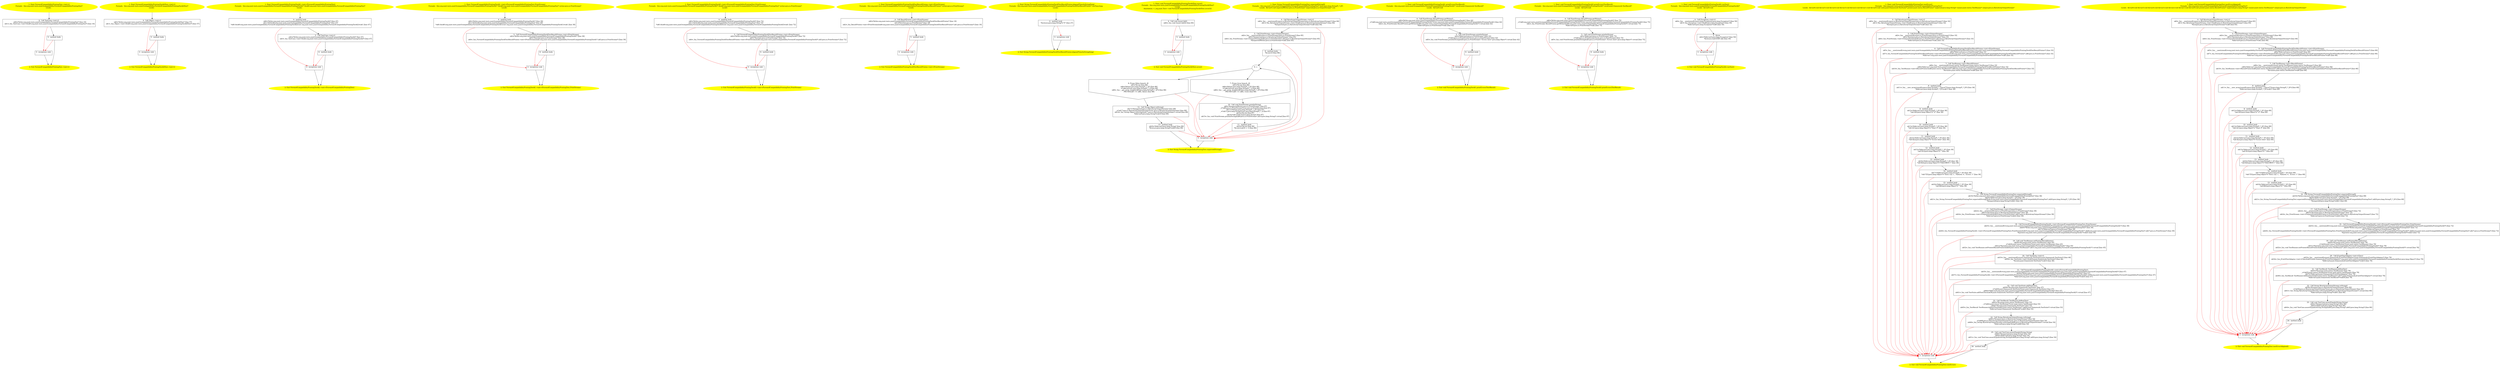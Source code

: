 /* @generated */
digraph cfg {
"org.junit.tests.junit3compatibility.ForwardCompatibilityPrintingTest.<init>().378c91fb5ebdcde9b399c9085c8d7edb_1" [label="1: Start ForwardCompatibilityPrintingTest.<init>()\nFormals:  this:org.junit.tests.junit3compatibility.ForwardCompatibilityPrintingTest*\nLocals:  \n  " color=yellow style=filled]
	

	 "org.junit.tests.junit3compatibility.ForwardCompatibilityPrintingTest.<init>().378c91fb5ebdcde9b399c9085c8d7edb_1" -> "org.junit.tests.junit3compatibility.ForwardCompatibilityPrintingTest.<init>().378c91fb5ebdcde9b399c9085c8d7edb_4" ;
"org.junit.tests.junit3compatibility.ForwardCompatibilityPrintingTest.<init>().378c91fb5ebdcde9b399c9085c8d7edb_2" [label="2: Exit ForwardCompatibilityPrintingTest.<init>() \n  " color=yellow style=filled]
	

"org.junit.tests.junit3compatibility.ForwardCompatibilityPrintingTest.<init>().378c91fb5ebdcde9b399c9085c8d7edb_3" [label="3:  exceptions sink \n  " shape="box"]
	

	 "org.junit.tests.junit3compatibility.ForwardCompatibilityPrintingTest.<init>().378c91fb5ebdcde9b399c9085c8d7edb_3" -> "org.junit.tests.junit3compatibility.ForwardCompatibilityPrintingTest.<init>().378c91fb5ebdcde9b399c9085c8d7edb_2" ;
"org.junit.tests.junit3compatibility.ForwardCompatibilityPrintingTest.<init>().378c91fb5ebdcde9b399c9085c8d7edb_4" [label="4:  Call TestCase.<init>() \n   n$0=*&this:org.junit.tests.junit3compatibility.ForwardCompatibilityPrintingTest* [line 16]\n  n$1=_fun_TestCase.<init>()(n$0:org.junit.tests.junit3compatibility.ForwardCompatibilityPrintingTest*) [line 16]\n " shape="box"]
	

	 "org.junit.tests.junit3compatibility.ForwardCompatibilityPrintingTest.<init>().378c91fb5ebdcde9b399c9085c8d7edb_4" -> "org.junit.tests.junit3compatibility.ForwardCompatibilityPrintingTest.<init>().378c91fb5ebdcde9b399c9085c8d7edb_5" ;
	 "org.junit.tests.junit3compatibility.ForwardCompatibilityPrintingTest.<init>().378c91fb5ebdcde9b399c9085c8d7edb_4" -> "org.junit.tests.junit3compatibility.ForwardCompatibilityPrintingTest.<init>().378c91fb5ebdcde9b399c9085c8d7edb_3" [color="red" ];
"org.junit.tests.junit3compatibility.ForwardCompatibilityPrintingTest.<init>().378c91fb5ebdcde9b399c9085c8d7edb_5" [label="5:  method_body \n  " shape="box"]
	

	 "org.junit.tests.junit3compatibility.ForwardCompatibilityPrintingTest.<init>().378c91fb5ebdcde9b399c9085c8d7edb_5" -> "org.junit.tests.junit3compatibility.ForwardCompatibilityPrintingTest.<init>().378c91fb5ebdcde9b399c9085c8d7edb_2" ;
	 "org.junit.tests.junit3compatibility.ForwardCompatibilityPrintingTest.<init>().378c91fb5ebdcde9b399c9085c8d7edb_5" -> "org.junit.tests.junit3compatibility.ForwardCompatibilityPrintingTest.<init>().378c91fb5ebdcde9b399c9085c8d7edb_3" [color="red" ];
"org.junit.tests.junit3compatibility.ForwardCompatibilityPrintingTest$ATest.<init>().025724f087d9c215292ae970f71f74f6_1" [label="1: Start ForwardCompatibilityPrintingTest$ATest.<init>()\nFormals:  this:org.junit.tests.junit3compatibility.ForwardCompatibilityPrintingTest$ATest*\nLocals:  \n  " color=yellow style=filled]
	

	 "org.junit.tests.junit3compatibility.ForwardCompatibilityPrintingTest$ATest.<init>().025724f087d9c215292ae970f71f74f6_1" -> "org.junit.tests.junit3compatibility.ForwardCompatibilityPrintingTest$ATest.<init>().025724f087d9c215292ae970f71f74f6_4" ;
"org.junit.tests.junit3compatibility.ForwardCompatibilityPrintingTest$ATest.<init>().025724f087d9c215292ae970f71f74f6_2" [label="2: Exit ForwardCompatibilityPrintingTest$ATest.<init>() \n  " color=yellow style=filled]
	

"org.junit.tests.junit3compatibility.ForwardCompatibilityPrintingTest$ATest.<init>().025724f087d9c215292ae970f71f74f6_3" [label="3:  exceptions sink \n  " shape="box"]
	

	 "org.junit.tests.junit3compatibility.ForwardCompatibilityPrintingTest$ATest.<init>().025724f087d9c215292ae970f71f74f6_3" -> "org.junit.tests.junit3compatibility.ForwardCompatibilityPrintingTest$ATest.<init>().025724f087d9c215292ae970f71f74f6_2" ;
"org.junit.tests.junit3compatibility.ForwardCompatibilityPrintingTest$ATest.<init>().025724f087d9c215292ae970f71f74f6_4" [label="4:  Call Object.<init>() \n   n$0=*&this:org.junit.tests.junit3compatibility.ForwardCompatibilityPrintingTest$ATest* [line 57]\n  n$1=_fun_Object.<init>()(n$0:org.junit.tests.junit3compatibility.ForwardCompatibilityPrintingTest$ATest*) [line 57]\n " shape="box"]
	

	 "org.junit.tests.junit3compatibility.ForwardCompatibilityPrintingTest$ATest.<init>().025724f087d9c215292ae970f71f74f6_4" -> "org.junit.tests.junit3compatibility.ForwardCompatibilityPrintingTest$ATest.<init>().025724f087d9c215292ae970f71f74f6_5" ;
	 "org.junit.tests.junit3compatibility.ForwardCompatibilityPrintingTest$ATest.<init>().025724f087d9c215292ae970f71f74f6_4" -> "org.junit.tests.junit3compatibility.ForwardCompatibilityPrintingTest$ATest.<init>().025724f087d9c215292ae970f71f74f6_3" [color="red" ];
"org.junit.tests.junit3compatibility.ForwardCompatibilityPrintingTest$ATest.<init>().025724f087d9c215292ae970f71f74f6_5" [label="5:  method_body \n  " shape="box"]
	

	 "org.junit.tests.junit3compatibility.ForwardCompatibilityPrintingTest$ATest.<init>().025724f087d9c215292ae970f71f74f6_5" -> "org.junit.tests.junit3compatibility.ForwardCompatibilityPrintingTest$ATest.<init>().025724f087d9c215292ae970f71f74f6_2" ;
	 "org.junit.tests.junit3compatibility.ForwardCompatibilityPrintingTest$ATest.<init>().025724f087d9c215292ae970f71f74f6_5" -> "org.junit.tests.junit3compatibility.ForwardCompatibilityPrintingTest$ATest.<init>().025724f087d9c215292ae970f71f74f6_3" [color="red" ];
"org.junit.tests.junit3compatibility.ForwardCompatibilityPrintingTest$2.<init>(org.junit.tests.junit3.92128856a1305b774c8af77c88779628_1" [label="1: Start ForwardCompatibilityPrintingTest$2.<init>(ForwardCompatibilityPrintingTest)\nFormals:  this:org.junit.tests.junit3compatibility.ForwardCompatibilityPrintingTest$2* this$0:org.junit.tests.junit3compatibility.ForwardCompatibilityPrintingTest*\nLocals:  \n  " color=yellow style=filled]
	

	 "org.junit.tests.junit3compatibility.ForwardCompatibilityPrintingTest$2.<init>(org.junit.tests.junit3.92128856a1305b774c8af77c88779628_1" -> "org.junit.tests.junit3compatibility.ForwardCompatibilityPrintingTest$2.<init>(org.junit.tests.junit3.92128856a1305b774c8af77c88779628_4" ;
"org.junit.tests.junit3compatibility.ForwardCompatibilityPrintingTest$2.<init>(org.junit.tests.junit3.92128856a1305b774c8af77c88779628_2" [label="2: Exit ForwardCompatibilityPrintingTest$2.<init>(ForwardCompatibilityPrintingTest) \n  " color=yellow style=filled]
	

"org.junit.tests.junit3compatibility.ForwardCompatibilityPrintingTest$2.<init>(org.junit.tests.junit3.92128856a1305b774c8af77c88779628_3" [label="3:  exceptions sink \n  " shape="box"]
	

	 "org.junit.tests.junit3compatibility.ForwardCompatibilityPrintingTest$2.<init>(org.junit.tests.junit3.92128856a1305b774c8af77c88779628_3" -> "org.junit.tests.junit3compatibility.ForwardCompatibilityPrintingTest$2.<init>(org.junit.tests.junit3.92128856a1305b774c8af77c88779628_2" ;
"org.junit.tests.junit3compatibility.ForwardCompatibilityPrintingTest$2.<init>(org.junit.tests.junit3.92128856a1305b774c8af77c88779628_4" [label="4:  method_body \n   n$0=*&this:org.junit.tests.junit3compatibility.ForwardCompatibilityPrintingTest$2* [line 47]\n  n$1=*&this$0:org.junit.tests.junit3compatibility.ForwardCompatibilityPrintingTest* [line 47]\n  *n$0.this$0:org.junit.tests.junit3compatibility.ForwardCompatibilityPrintingTest$2(root org.junit.tests.junit3compatibility.ForwardCompatibilityPrintingTest$2)=n$1 [line 47]\n " shape="box"]
	

	 "org.junit.tests.junit3compatibility.ForwardCompatibilityPrintingTest$2.<init>(org.junit.tests.junit3.92128856a1305b774c8af77c88779628_4" -> "org.junit.tests.junit3compatibility.ForwardCompatibilityPrintingTest$2.<init>(org.junit.tests.junit3.92128856a1305b774c8af77c88779628_5" ;
	 "org.junit.tests.junit3compatibility.ForwardCompatibilityPrintingTest$2.<init>(org.junit.tests.junit3.92128856a1305b774c8af77c88779628_4" -> "org.junit.tests.junit3compatibility.ForwardCompatibilityPrintingTest$2.<init>(org.junit.tests.junit3.92128856a1305b774c8af77c88779628_3" [color="red" ];
"org.junit.tests.junit3compatibility.ForwardCompatibilityPrintingTest$2.<init>(org.junit.tests.junit3.92128856a1305b774c8af77c88779628_5" [label="5:  Call TestCase.<init>() \n   n$2=*&this:org.junit.tests.junit3compatibility.ForwardCompatibilityPrintingTest$2* [line 47]\n  n$3=_fun_TestCase.<init>()(n$2:org.junit.tests.junit3compatibility.ForwardCompatibilityPrintingTest$2*) [line 47]\n " shape="box"]
	

	 "org.junit.tests.junit3compatibility.ForwardCompatibilityPrintingTest$2.<init>(org.junit.tests.junit3.92128856a1305b774c8af77c88779628_5" -> "org.junit.tests.junit3compatibility.ForwardCompatibilityPrintingTest$2.<init>(org.junit.tests.junit3.92128856a1305b774c8af77c88779628_6" ;
	 "org.junit.tests.junit3compatibility.ForwardCompatibilityPrintingTest$2.<init>(org.junit.tests.junit3.92128856a1305b774c8af77c88779628_5" -> "org.junit.tests.junit3compatibility.ForwardCompatibilityPrintingTest$2.<init>(org.junit.tests.junit3.92128856a1305b774c8af77c88779628_3" [color="red" ];
"org.junit.tests.junit3compatibility.ForwardCompatibilityPrintingTest$2.<init>(org.junit.tests.junit3.92128856a1305b774c8af77c88779628_6" [label="6:  method_body \n  " shape="box"]
	

	 "org.junit.tests.junit3compatibility.ForwardCompatibilityPrintingTest$2.<init>(org.junit.tests.junit3.92128856a1305b774c8af77c88779628_6" -> "org.junit.tests.junit3compatibility.ForwardCompatibilityPrintingTest$2.<init>(org.junit.tests.junit3.92128856a1305b774c8af77c88779628_2" ;
	 "org.junit.tests.junit3compatibility.ForwardCompatibilityPrintingTest$2.<init>(org.junit.tests.junit3.92128856a1305b774c8af77c88779628_6" -> "org.junit.tests.junit3compatibility.ForwardCompatibilityPrintingTest$2.<init>(org.junit.tests.junit3.92128856a1305b774c8af77c88779628_3" [color="red" ];
"org.junit.tests.junit3compatibility.ForwardCompatibilityPrintingTest$1.<init>(org.junit.tests.junit3.5bf923b1e2a587cb1973c57ee43e4a47_1" [label="1: Start ForwardCompatibilityPrintingTest$1.<init>(ForwardCompatibilityPrintingTest,PrintStream)\nFormals:  this:org.junit.tests.junit3compatibility.ForwardCompatibilityPrintingTest$1* this$0:org.junit.tests.junit3compatibility.ForwardCompatibilityPrintingTest* writer:java.io.PrintStream*\nLocals:  \n  " color=yellow style=filled]
	

	 "org.junit.tests.junit3compatibility.ForwardCompatibilityPrintingTest$1.<init>(org.junit.tests.junit3.5bf923b1e2a587cb1973c57ee43e4a47_1" -> "org.junit.tests.junit3compatibility.ForwardCompatibilityPrintingTest$1.<init>(org.junit.tests.junit3.5bf923b1e2a587cb1973c57ee43e4a47_4" ;
"org.junit.tests.junit3compatibility.ForwardCompatibilityPrintingTest$1.<init>(org.junit.tests.junit3.5bf923b1e2a587cb1973c57ee43e4a47_2" [label="2: Exit ForwardCompatibilityPrintingTest$1.<init>(ForwardCompatibilityPrintingTest,PrintStream) \n  " color=yellow style=filled]
	

"org.junit.tests.junit3compatibility.ForwardCompatibilityPrintingTest$1.<init>(org.junit.tests.junit3.5bf923b1e2a587cb1973c57ee43e4a47_3" [label="3:  exceptions sink \n  " shape="box"]
	

	 "org.junit.tests.junit3compatibility.ForwardCompatibilityPrintingTest$1.<init>(org.junit.tests.junit3.5bf923b1e2a587cb1973c57ee43e4a47_3" -> "org.junit.tests.junit3compatibility.ForwardCompatibilityPrintingTest$1.<init>(org.junit.tests.junit3.5bf923b1e2a587cb1973c57ee43e4a47_2" ;
"org.junit.tests.junit3compatibility.ForwardCompatibilityPrintingTest$1.<init>(org.junit.tests.junit3.5bf923b1e2a587cb1973c57ee43e4a47_4" [label="4:  method_body \n   n$0=*&this:org.junit.tests.junit3compatibility.ForwardCompatibilityPrintingTest$1* [line 39]\n  n$1=*&this$0:org.junit.tests.junit3compatibility.ForwardCompatibilityPrintingTest* [line 39]\n  *n$0.this$0:org.junit.tests.junit3compatibility.ForwardCompatibilityPrintingTest$1(root org.junit.tests.junit3compatibility.ForwardCompatibilityPrintingTest$1)=n$1 [line 39]\n " shape="box"]
	

	 "org.junit.tests.junit3compatibility.ForwardCompatibilityPrintingTest$1.<init>(org.junit.tests.junit3.5bf923b1e2a587cb1973c57ee43e4a47_4" -> "org.junit.tests.junit3compatibility.ForwardCompatibilityPrintingTest$1.<init>(org.junit.tests.junit3.5bf923b1e2a587cb1973c57ee43e4a47_5" ;
	 "org.junit.tests.junit3compatibility.ForwardCompatibilityPrintingTest$1.<init>(org.junit.tests.junit3.5bf923b1e2a587cb1973c57ee43e4a47_4" -> "org.junit.tests.junit3compatibility.ForwardCompatibilityPrintingTest$1.<init>(org.junit.tests.junit3.5bf923b1e2a587cb1973c57ee43e4a47_3" [color="red" ];
"org.junit.tests.junit3compatibility.ForwardCompatibilityPrintingTest$1.<init>(org.junit.tests.junit3.5bf923b1e2a587cb1973c57ee43e4a47_5" [label="5:  Call ForwardCompatibilityPrintingTest$TestResultPrinter.<init>(PrintStream) \n   n$2=*&this:org.junit.tests.junit3compatibility.ForwardCompatibilityPrintingTest$1* [line 39]\n  n$3=*&writer:java.io.PrintStream* [line 39]\n  n$4=_fun_ForwardCompatibilityPrintingTest$TestResultPrinter.<init>(PrintStream)(n$2:org.junit.tests.junit3compatibility.ForwardCompatibilityPrintingTest$1*,n$3:java.io.PrintStream*) [line 39]\n " shape="box"]
	

	 "org.junit.tests.junit3compatibility.ForwardCompatibilityPrintingTest$1.<init>(org.junit.tests.junit3.5bf923b1e2a587cb1973c57ee43e4a47_5" -> "org.junit.tests.junit3compatibility.ForwardCompatibilityPrintingTest$1.<init>(org.junit.tests.junit3.5bf923b1e2a587cb1973c57ee43e4a47_6" ;
	 "org.junit.tests.junit3compatibility.ForwardCompatibilityPrintingTest$1.<init>(org.junit.tests.junit3.5bf923b1e2a587cb1973c57ee43e4a47_5" -> "org.junit.tests.junit3compatibility.ForwardCompatibilityPrintingTest$1.<init>(org.junit.tests.junit3.5bf923b1e2a587cb1973c57ee43e4a47_3" [color="red" ];
"org.junit.tests.junit3compatibility.ForwardCompatibilityPrintingTest$1.<init>(org.junit.tests.junit3.5bf923b1e2a587cb1973c57ee43e4a47_6" [label="6:  method_body \n  " shape="box"]
	

	 "org.junit.tests.junit3compatibility.ForwardCompatibilityPrintingTest$1.<init>(org.junit.tests.junit3.5bf923b1e2a587cb1973c57ee43e4a47_6" -> "org.junit.tests.junit3compatibility.ForwardCompatibilityPrintingTest$1.<init>(org.junit.tests.junit3.5bf923b1e2a587cb1973c57ee43e4a47_2" ;
	 "org.junit.tests.junit3compatibility.ForwardCompatibilityPrintingTest$1.<init>(org.junit.tests.junit3.5bf923b1e2a587cb1973c57ee43e4a47_6" -> "org.junit.tests.junit3compatibility.ForwardCompatibilityPrintingTest$1.<init>(org.junit.tests.junit3.5bf923b1e2a587cb1973c57ee43e4a47_3" [color="red" ];
"org.junit.tests.junit3compatibility.ForwardCompatibilityPrintingTest$3.<init>(org.junit.tests.junit3.c26b8110b22885ffcd6a93380b17a171_1" [label="1: Start ForwardCompatibilityPrintingTest$3.<init>(ForwardCompatibilityPrintingTest,PrintStream)\nFormals:  this:org.junit.tests.junit3compatibility.ForwardCompatibilityPrintingTest$3* this$0:org.junit.tests.junit3compatibility.ForwardCompatibilityPrintingTest* writer:java.io.PrintStream*\nLocals:  \n  " color=yellow style=filled]
	

	 "org.junit.tests.junit3compatibility.ForwardCompatibilityPrintingTest$3.<init>(org.junit.tests.junit3.c26b8110b22885ffcd6a93380b17a171_1" -> "org.junit.tests.junit3compatibility.ForwardCompatibilityPrintingTest$3.<init>(org.junit.tests.junit3.c26b8110b22885ffcd6a93380b17a171_4" ;
"org.junit.tests.junit3compatibility.ForwardCompatibilityPrintingTest$3.<init>(org.junit.tests.junit3.c26b8110b22885ffcd6a93380b17a171_2" [label="2: Exit ForwardCompatibilityPrintingTest$3.<init>(ForwardCompatibilityPrintingTest,PrintStream) \n  " color=yellow style=filled]
	

"org.junit.tests.junit3compatibility.ForwardCompatibilityPrintingTest$3.<init>(org.junit.tests.junit3.c26b8110b22885ffcd6a93380b17a171_3" [label="3:  exceptions sink \n  " shape="box"]
	

	 "org.junit.tests.junit3compatibility.ForwardCompatibilityPrintingTest$3.<init>(org.junit.tests.junit3.c26b8110b22885ffcd6a93380b17a171_3" -> "org.junit.tests.junit3compatibility.ForwardCompatibilityPrintingTest$3.<init>(org.junit.tests.junit3.c26b8110b22885ffcd6a93380b17a171_2" ;
"org.junit.tests.junit3compatibility.ForwardCompatibilityPrintingTest$3.<init>(org.junit.tests.junit3.c26b8110b22885ffcd6a93380b17a171_4" [label="4:  method_body \n   n$0=*&this:org.junit.tests.junit3compatibility.ForwardCompatibilityPrintingTest$3* [line 72]\n  n$1=*&this$0:org.junit.tests.junit3compatibility.ForwardCompatibilityPrintingTest* [line 72]\n  *n$0.this$0:org.junit.tests.junit3compatibility.ForwardCompatibilityPrintingTest$3(root org.junit.tests.junit3compatibility.ForwardCompatibilityPrintingTest$3)=n$1 [line 72]\n " shape="box"]
	

	 "org.junit.tests.junit3compatibility.ForwardCompatibilityPrintingTest$3.<init>(org.junit.tests.junit3.c26b8110b22885ffcd6a93380b17a171_4" -> "org.junit.tests.junit3compatibility.ForwardCompatibilityPrintingTest$3.<init>(org.junit.tests.junit3.c26b8110b22885ffcd6a93380b17a171_5" ;
	 "org.junit.tests.junit3compatibility.ForwardCompatibilityPrintingTest$3.<init>(org.junit.tests.junit3.c26b8110b22885ffcd6a93380b17a171_4" -> "org.junit.tests.junit3compatibility.ForwardCompatibilityPrintingTest$3.<init>(org.junit.tests.junit3.c26b8110b22885ffcd6a93380b17a171_3" [color="red" ];
"org.junit.tests.junit3compatibility.ForwardCompatibilityPrintingTest$3.<init>(org.junit.tests.junit3.c26b8110b22885ffcd6a93380b17a171_5" [label="5:  Call ForwardCompatibilityPrintingTest$TestResultPrinter.<init>(PrintStream) \n   n$2=*&this:org.junit.tests.junit3compatibility.ForwardCompatibilityPrintingTest$3* [line 72]\n  n$3=*&writer:java.io.PrintStream* [line 72]\n  n$4=_fun_ForwardCompatibilityPrintingTest$TestResultPrinter.<init>(PrintStream)(n$2:org.junit.tests.junit3compatibility.ForwardCompatibilityPrintingTest$3*,n$3:java.io.PrintStream*) [line 72]\n " shape="box"]
	

	 "org.junit.tests.junit3compatibility.ForwardCompatibilityPrintingTest$3.<init>(org.junit.tests.junit3.c26b8110b22885ffcd6a93380b17a171_5" -> "org.junit.tests.junit3compatibility.ForwardCompatibilityPrintingTest$3.<init>(org.junit.tests.junit3.c26b8110b22885ffcd6a93380b17a171_6" ;
	 "org.junit.tests.junit3compatibility.ForwardCompatibilityPrintingTest$3.<init>(org.junit.tests.junit3.c26b8110b22885ffcd6a93380b17a171_5" -> "org.junit.tests.junit3compatibility.ForwardCompatibilityPrintingTest$3.<init>(org.junit.tests.junit3.c26b8110b22885ffcd6a93380b17a171_3" [color="red" ];
"org.junit.tests.junit3compatibility.ForwardCompatibilityPrintingTest$3.<init>(org.junit.tests.junit3.c26b8110b22885ffcd6a93380b17a171_6" [label="6:  method_body \n  " shape="box"]
	

	 "org.junit.tests.junit3compatibility.ForwardCompatibilityPrintingTest$3.<init>(org.junit.tests.junit3.c26b8110b22885ffcd6a93380b17a171_6" -> "org.junit.tests.junit3compatibility.ForwardCompatibilityPrintingTest$3.<init>(org.junit.tests.junit3.c26b8110b22885ffcd6a93380b17a171_2" ;
	 "org.junit.tests.junit3compatibility.ForwardCompatibilityPrintingTest$3.<init>(org.junit.tests.junit3.c26b8110b22885ffcd6a93380b17a171_6" -> "org.junit.tests.junit3compatibility.ForwardCompatibilityPrintingTest$3.<init>(org.junit.tests.junit3.c26b8110b22885ffcd6a93380b17a171_3" [color="red" ];
"org.junit.tests.junit3compatibility.ForwardCompatibilityPrintingTest$TestResultPrinter.<init>(java.i.1a0092e92c36f592cac955dbd0de57a6_1" [label="1: Start ForwardCompatibilityPrintingTest$TestResultPrinter.<init>(PrintStream)\nFormals:  this:org.junit.tests.junit3compatibility.ForwardCompatibilityPrintingTest$TestResultPrinter* writer:java.io.PrintStream*\nLocals:  \n  " color=yellow style=filled]
	

	 "org.junit.tests.junit3compatibility.ForwardCompatibilityPrintingTest$TestResultPrinter.<init>(java.i.1a0092e92c36f592cac955dbd0de57a6_1" -> "org.junit.tests.junit3compatibility.ForwardCompatibilityPrintingTest$TestResultPrinter.<init>(java.i.1a0092e92c36f592cac955dbd0de57a6_4" ;
"org.junit.tests.junit3compatibility.ForwardCompatibilityPrintingTest$TestResultPrinter.<init>(java.i.1a0092e92c36f592cac955dbd0de57a6_2" [label="2: Exit ForwardCompatibilityPrintingTest$TestResultPrinter.<init>(PrintStream) \n  " color=yellow style=filled]
	

"org.junit.tests.junit3compatibility.ForwardCompatibilityPrintingTest$TestResultPrinter.<init>(java.i.1a0092e92c36f592cac955dbd0de57a6_3" [label="3:  exceptions sink \n  " shape="box"]
	

	 "org.junit.tests.junit3compatibility.ForwardCompatibilityPrintingTest$TestResultPrinter.<init>(java.i.1a0092e92c36f592cac955dbd0de57a6_3" -> "org.junit.tests.junit3compatibility.ForwardCompatibilityPrintingTest$TestResultPrinter.<init>(java.i.1a0092e92c36f592cac955dbd0de57a6_2" ;
"org.junit.tests.junit3compatibility.ForwardCompatibilityPrintingTest$TestResultPrinter.<init>(java.i.1a0092e92c36f592cac955dbd0de57a6_4" [label="4:  Call ResultPrinter.<init>(PrintStream) \n   n$0=*&this:org.junit.tests.junit3compatibility.ForwardCompatibilityPrintingTest$TestResultPrinter* [line 19]\n  n$1=*&writer:java.io.PrintStream* [line 19]\n  n$2=_fun_ResultPrinter.<init>(PrintStream)(n$0:org.junit.tests.junit3compatibility.ForwardCompatibilityPrintingTest$TestResultPrinter*,n$1:java.io.PrintStream*) [line 19]\n " shape="box"]
	

	 "org.junit.tests.junit3compatibility.ForwardCompatibilityPrintingTest$TestResultPrinter.<init>(java.i.1a0092e92c36f592cac955dbd0de57a6_4" -> "org.junit.tests.junit3compatibility.ForwardCompatibilityPrintingTest$TestResultPrinter.<init>(java.i.1a0092e92c36f592cac955dbd0de57a6_5" ;
	 "org.junit.tests.junit3compatibility.ForwardCompatibilityPrintingTest$TestResultPrinter.<init>(java.i.1a0092e92c36f592cac955dbd0de57a6_4" -> "org.junit.tests.junit3compatibility.ForwardCompatibilityPrintingTest$TestResultPrinter.<init>(java.i.1a0092e92c36f592cac955dbd0de57a6_3" [color="red" ];
"org.junit.tests.junit3compatibility.ForwardCompatibilityPrintingTest$TestResultPrinter.<init>(java.i.1a0092e92c36f592cac955dbd0de57a6_5" [label="5:  method_body \n  " shape="box"]
	

	 "org.junit.tests.junit3compatibility.ForwardCompatibilityPrintingTest$TestResultPrinter.<init>(java.i.1a0092e92c36f592cac955dbd0de57a6_5" -> "org.junit.tests.junit3compatibility.ForwardCompatibilityPrintingTest$TestResultPrinter.<init>(java.i.1a0092e92c36f592cac955dbd0de57a6_2" ;
	 "org.junit.tests.junit3compatibility.ForwardCompatibilityPrintingTest$TestResultPrinter.<init>(java.i.1a0092e92c36f592cac955dbd0de57a6_5" -> "org.junit.tests.junit3compatibility.ForwardCompatibilityPrintingTest$TestResultPrinter.<init>(java.i.1a0092e92c36f592cac955dbd0de57a6_3" [color="red" ];
"org.junit.tests.junit3compatibility.ForwardCompatibilityPrintingTest$TestResultPrinter.elapsedTimeAs.0649761fb6001080283672c6f7627af5_1" [label="1: Start String ForwardCompatibilityPrintingTest$TestResultPrinter.elapsedTimeAsString(long)\nFormals:  this:org.junit.tests.junit3compatibility.ForwardCompatibilityPrintingTest$TestResultPrinter* runTime:long\nLocals:  \n  " color=yellow style=filled]
	

	 "org.junit.tests.junit3compatibility.ForwardCompatibilityPrintingTest$TestResultPrinter.elapsedTimeAs.0649761fb6001080283672c6f7627af5_1" -> "org.junit.tests.junit3compatibility.ForwardCompatibilityPrintingTest$TestResultPrinter.elapsedTimeAs.0649761fb6001080283672c6f7627af5_4" ;
"org.junit.tests.junit3compatibility.ForwardCompatibilityPrintingTest$TestResultPrinter.elapsedTimeAs.0649761fb6001080283672c6f7627af5_2" [label="2: Exit String ForwardCompatibilityPrintingTest$TestResultPrinter.elapsedTimeAsString(long) \n  " color=yellow style=filled]
	

"org.junit.tests.junit3compatibility.ForwardCompatibilityPrintingTest$TestResultPrinter.elapsedTimeAs.0649761fb6001080283672c6f7627af5_3" [label="3:  exceptions sink \n  " shape="box"]
	

	 "org.junit.tests.junit3compatibility.ForwardCompatibilityPrintingTest$TestResultPrinter.elapsedTimeAs.0649761fb6001080283672c6f7627af5_3" -> "org.junit.tests.junit3compatibility.ForwardCompatibilityPrintingTest$TestResultPrinter.elapsedTimeAs.0649761fb6001080283672c6f7627af5_2" ;
"org.junit.tests.junit3compatibility.ForwardCompatibilityPrintingTest$TestResultPrinter.elapsedTimeAs.0649761fb6001080283672c6f7627af5_4" [label="4:  method_body \n   *&return:java.lang.String*=\"0\" [line 27]\n " shape="box"]
	

	 "org.junit.tests.junit3compatibility.ForwardCompatibilityPrintingTest$TestResultPrinter.elapsedTimeAs.0649761fb6001080283672c6f7627af5_4" -> "org.junit.tests.junit3compatibility.ForwardCompatibilityPrintingTest$TestResultPrinter.elapsedTimeAs.0649761fb6001080283672c6f7627af5_2" ;
	 "org.junit.tests.junit3compatibility.ForwardCompatibilityPrintingTest$TestResultPrinter.elapsedTimeAs.0649761fb6001080283672c6f7627af5_4" -> "org.junit.tests.junit3compatibility.ForwardCompatibilityPrintingTest$TestResultPrinter.elapsedTimeAs.0649761fb6001080283672c6f7627af5_3" [color="red" ];
"org.junit.tests.junit3compatibility.ForwardCompatibilityPrintingTest$ATest.error():void.e618108782520355f3c863468a0cc113_1" [label="1: Start void ForwardCompatibilityPrintingTest$ATest.error()\nFormals:  this:org.junit.tests.junit3compatibility.ForwardCompatibilityPrintingTest$ATest*\nLocals: \nAnnotation: <_org.junit.Test> void ForwardCompatibilityPrintingTest$ATest.error()() \n  " color=yellow style=filled]
	

	 "org.junit.tests.junit3compatibility.ForwardCompatibilityPrintingTest$ATest.error():void.e618108782520355f3c863468a0cc113_1" -> "org.junit.tests.junit3compatibility.ForwardCompatibilityPrintingTest$ATest.error():void.e618108782520355f3c863468a0cc113_4" ;
"org.junit.tests.junit3compatibility.ForwardCompatibilityPrintingTest$ATest.error():void.e618108782520355f3c863468a0cc113_2" [label="2: Exit void ForwardCompatibilityPrintingTest$ATest.error() \n  " color=yellow style=filled]
	

"org.junit.tests.junit3compatibility.ForwardCompatibilityPrintingTest$ATest.error():void.e618108782520355f3c863468a0cc113_3" [label="3:  exceptions sink \n  " shape="box"]
	

	 "org.junit.tests.junit3compatibility.ForwardCompatibilityPrintingTest$ATest.error():void.e618108782520355f3c863468a0cc113_3" -> "org.junit.tests.junit3compatibility.ForwardCompatibilityPrintingTest$ATest.error():void.e618108782520355f3c863468a0cc113_2" ;
"org.junit.tests.junit3compatibility.ForwardCompatibilityPrintingTest$ATest.error():void.e618108782520355f3c863468a0cc113_4" [label="4:  Call void Assert.fail() \n   n$0=_fun_void Assert.fail()() [line 60]\n " shape="box"]
	

	 "org.junit.tests.junit3compatibility.ForwardCompatibilityPrintingTest$ATest.error():void.e618108782520355f3c863468a0cc113_4" -> "org.junit.tests.junit3compatibility.ForwardCompatibilityPrintingTest$ATest.error():void.e618108782520355f3c863468a0cc113_5" ;
	 "org.junit.tests.junit3compatibility.ForwardCompatibilityPrintingTest$ATest.error():void.e618108782520355f3c863468a0cc113_4" -> "org.junit.tests.junit3compatibility.ForwardCompatibilityPrintingTest$ATest.error():void.e618108782520355f3c863468a0cc113_3" [color="red" ];
"org.junit.tests.junit3compatibility.ForwardCompatibilityPrintingTest$ATest.error():void.e618108782520355f3c863468a0cc113_5" [label="5:  method_body \n  " shape="box"]
	

	 "org.junit.tests.junit3compatibility.ForwardCompatibilityPrintingTest$ATest.error():void.e618108782520355f3c863468a0cc113_5" -> "org.junit.tests.junit3compatibility.ForwardCompatibilityPrintingTest$ATest.error():void.e618108782520355f3c863468a0cc113_2" ;
	 "org.junit.tests.junit3compatibility.ForwardCompatibilityPrintingTest$ATest.error():void.e618108782520355f3c863468a0cc113_5" -> "org.junit.tests.junit3compatibility.ForwardCompatibilityPrintingTest$ATest.error():void.e618108782520355f3c863468a0cc113_3" [color="red" ];
"org.junit.tests.junit3compatibility.ForwardCompatibilityPrintingTest.expected(java.lang.String[]):ja.698217b1f5d1813746073e5a80ee9dd1_1" [label="1: Start String ForwardCompatibilityPrintingTest.expected(String[])\nFormals:  this:org.junit.tests.junit3compatibility.ForwardCompatibilityPrintingTest* lines:java.lang.String*[_*_](*)\nLocals:  $irvar0:void expectedWriter:java.io.PrintStream* expected:java.io.OutputStream* i:int \n  " color=yellow style=filled]
	

	 "org.junit.tests.junit3compatibility.ForwardCompatibilityPrintingTest.expected(java.lang.String[]):ja.698217b1f5d1813746073e5a80ee9dd1_1" -> "org.junit.tests.junit3compatibility.ForwardCompatibilityPrintingTest.expected(java.lang.String[]):ja.698217b1f5d1813746073e5a80ee9dd1_4" ;
"org.junit.tests.junit3compatibility.ForwardCompatibilityPrintingTest.expected(java.lang.String[]):ja.698217b1f5d1813746073e5a80ee9dd1_2" [label="2: Exit String ForwardCompatibilityPrintingTest.expected(String[]) \n  " color=yellow style=filled]
	

"org.junit.tests.junit3compatibility.ForwardCompatibilityPrintingTest.expected(java.lang.String[]):ja.698217b1f5d1813746073e5a80ee9dd1_3" [label="3:  exceptions sink \n  " shape="box"]
	

	 "org.junit.tests.junit3compatibility.ForwardCompatibilityPrintingTest.expected(java.lang.String[]):ja.698217b1f5d1813746073e5a80ee9dd1_3" -> "org.junit.tests.junit3compatibility.ForwardCompatibilityPrintingTest.expected(java.lang.String[]):ja.698217b1f5d1813746073e5a80ee9dd1_2" ;
"org.junit.tests.junit3compatibility.ForwardCompatibilityPrintingTest.expected(java.lang.String[]):ja.698217b1f5d1813746073e5a80ee9dd1_4" [label="4:  Call ByteArrayOutputStream.<init>() \n   n$0=_fun___new(sizeof(t=java.io.ByteArrayOutputStream):java.io.ByteArrayOutputStream*) [line 84]\n  n$1=_fun_ByteArrayOutputStream.<init>()(n$0:java.io.ByteArrayOutputStream*) [line 84]\n  *&expected:java.io.ByteArrayOutputStream*=n$0 [line 84]\n " shape="box"]
	

	 "org.junit.tests.junit3compatibility.ForwardCompatibilityPrintingTest.expected(java.lang.String[]):ja.698217b1f5d1813746073e5a80ee9dd1_4" -> "org.junit.tests.junit3compatibility.ForwardCompatibilityPrintingTest.expected(java.lang.String[]):ja.698217b1f5d1813746073e5a80ee9dd1_5" ;
	 "org.junit.tests.junit3compatibility.ForwardCompatibilityPrintingTest.expected(java.lang.String[]):ja.698217b1f5d1813746073e5a80ee9dd1_4" -> "org.junit.tests.junit3compatibility.ForwardCompatibilityPrintingTest.expected(java.lang.String[]):ja.698217b1f5d1813746073e5a80ee9dd1_3" [color="red" ];
"org.junit.tests.junit3compatibility.ForwardCompatibilityPrintingTest.expected(java.lang.String[]):ja.698217b1f5d1813746073e5a80ee9dd1_5" [label="5:  Call PrintStream.<init>(OutputStream) \n   n$2=_fun___new(sizeof(t=java.io.PrintStream):java.io.PrintStream*) [line 85]\n  n$3=*&expected:java.io.ByteArrayOutputStream* [line 85]\n  n$4=_fun_PrintStream.<init>(OutputStream)(n$2:java.io.PrintStream*,n$3:java.io.ByteArrayOutputStream*) [line 85]\n  *&expectedWriter:java.io.PrintStream*=n$2 [line 85]\n " shape="box"]
	

	 "org.junit.tests.junit3compatibility.ForwardCompatibilityPrintingTest.expected(java.lang.String[]):ja.698217b1f5d1813746073e5a80ee9dd1_5" -> "org.junit.tests.junit3compatibility.ForwardCompatibilityPrintingTest.expected(java.lang.String[]):ja.698217b1f5d1813746073e5a80ee9dd1_6" ;
	 "org.junit.tests.junit3compatibility.ForwardCompatibilityPrintingTest.expected(java.lang.String[]):ja.698217b1f5d1813746073e5a80ee9dd1_5" -> "org.junit.tests.junit3compatibility.ForwardCompatibilityPrintingTest.expected(java.lang.String[]):ja.698217b1f5d1813746073e5a80ee9dd1_3" [color="red" ];
"org.junit.tests.junit3compatibility.ForwardCompatibilityPrintingTest.expected(java.lang.String[]):ja.698217b1f5d1813746073e5a80ee9dd1_6" [label="6:  method_body \n   *&i:int=0 [line 86]\n " shape="box"]
	

	 "org.junit.tests.junit3compatibility.ForwardCompatibilityPrintingTest.expected(java.lang.String[]):ja.698217b1f5d1813746073e5a80ee9dd1_6" -> "org.junit.tests.junit3compatibility.ForwardCompatibilityPrintingTest.expected(java.lang.String[]):ja.698217b1f5d1813746073e5a80ee9dd1_9" ;
	 "org.junit.tests.junit3compatibility.ForwardCompatibilityPrintingTest.expected(java.lang.String[]):ja.698217b1f5d1813746073e5a80ee9dd1_6" -> "org.junit.tests.junit3compatibility.ForwardCompatibilityPrintingTest.expected(java.lang.String[]):ja.698217b1f5d1813746073e5a80ee9dd1_3" [color="red" ];
"org.junit.tests.junit3compatibility.ForwardCompatibilityPrintingTest.expected(java.lang.String[]):ja.698217b1f5d1813746073e5a80ee9dd1_7" [label="7: Prune (true branch, if) \n   n$5=*&i:int [line 86]\n  n$6=*&lines:java.lang.String*[_*_](*) [line 86]\n  _=*n$6:int(root java.lang.String*[_*_]) [line 86]\n  n$8=_fun___get_array_length(n$6:java.lang.String*[_*_](*)) [line 86]\n  PRUNE(!(n$5 >= n$8), true); [line 86]\n " shape="invhouse"]
	

	 "org.junit.tests.junit3compatibility.ForwardCompatibilityPrintingTest.expected(java.lang.String[]):ja.698217b1f5d1813746073e5a80ee9dd1_7" -> "org.junit.tests.junit3compatibility.ForwardCompatibilityPrintingTest.expected(java.lang.String[]):ja.698217b1f5d1813746073e5a80ee9dd1_10" ;
	 "org.junit.tests.junit3compatibility.ForwardCompatibilityPrintingTest.expected(java.lang.String[]):ja.698217b1f5d1813746073e5a80ee9dd1_7" -> "org.junit.tests.junit3compatibility.ForwardCompatibilityPrintingTest.expected(java.lang.String[]):ja.698217b1f5d1813746073e5a80ee9dd1_3" [color="red" ];
"org.junit.tests.junit3compatibility.ForwardCompatibilityPrintingTest.expected(java.lang.String[]):ja.698217b1f5d1813746073e5a80ee9dd1_8" [label="8: Prune (false branch, if) \n   n$5=*&i:int [line 86]\n  n$6=*&lines:java.lang.String*[_*_](*) [line 86]\n  _=*n$6:int(root java.lang.String*[_*_]) [line 86]\n  n$8=_fun___get_array_length(n$6:java.lang.String*[_*_](*)) [line 86]\n  PRUNE((n$5 >= n$8), false); [line 86]\n " shape="invhouse"]
	

	 "org.junit.tests.junit3compatibility.ForwardCompatibilityPrintingTest.expected(java.lang.String[]):ja.698217b1f5d1813746073e5a80ee9dd1_8" -> "org.junit.tests.junit3compatibility.ForwardCompatibilityPrintingTest.expected(java.lang.String[]):ja.698217b1f5d1813746073e5a80ee9dd1_12" ;
	 "org.junit.tests.junit3compatibility.ForwardCompatibilityPrintingTest.expected(java.lang.String[]):ja.698217b1f5d1813746073e5a80ee9dd1_8" -> "org.junit.tests.junit3compatibility.ForwardCompatibilityPrintingTest.expected(java.lang.String[]):ja.698217b1f5d1813746073e5a80ee9dd1_3" [color="red" ];
"org.junit.tests.junit3compatibility.ForwardCompatibilityPrintingTest.expected(java.lang.String[]):ja.698217b1f5d1813746073e5a80ee9dd1_9" [label="9: + \n  " ]
	

	 "org.junit.tests.junit3compatibility.ForwardCompatibilityPrintingTest.expected(java.lang.String[]):ja.698217b1f5d1813746073e5a80ee9dd1_9" -> "org.junit.tests.junit3compatibility.ForwardCompatibilityPrintingTest.expected(java.lang.String[]):ja.698217b1f5d1813746073e5a80ee9dd1_7" ;
	 "org.junit.tests.junit3compatibility.ForwardCompatibilityPrintingTest.expected(java.lang.String[]):ja.698217b1f5d1813746073e5a80ee9dd1_9" -> "org.junit.tests.junit3compatibility.ForwardCompatibilityPrintingTest.expected(java.lang.String[]):ja.698217b1f5d1813746073e5a80ee9dd1_8" ;
"org.junit.tests.junit3compatibility.ForwardCompatibilityPrintingTest.expected(java.lang.String[]):ja.698217b1f5d1813746073e5a80ee9dd1_10" [label="10:  Call void PrintStream.println(String) \n   n$9=*&expectedWriter:java.io.PrintStream* [line 87]\n  _=*n$9:java.io.PrintStream*(root java.io.PrintStream) [line 87]\n  n$11=*&lines:java.lang.String*[_*_](*) [line 87]\n  _=*n$11:java.lang.String*(root java.lang.String*[_*_]) [line 87]\n  n$12=*&i:int [line 87]\n  n$14=*n$11[n$12]:java.lang.String* [line 87]\n  n$15=_fun_void PrintStream.println(String)(n$9:java.io.PrintStream*,n$14:java.lang.String*) virtual [line 87]\n " shape="box"]
	

	 "org.junit.tests.junit3compatibility.ForwardCompatibilityPrintingTest.expected(java.lang.String[]):ja.698217b1f5d1813746073e5a80ee9dd1_10" -> "org.junit.tests.junit3compatibility.ForwardCompatibilityPrintingTest.expected(java.lang.String[]):ja.698217b1f5d1813746073e5a80ee9dd1_11" ;
	 "org.junit.tests.junit3compatibility.ForwardCompatibilityPrintingTest.expected(java.lang.String[]):ja.698217b1f5d1813746073e5a80ee9dd1_10" -> "org.junit.tests.junit3compatibility.ForwardCompatibilityPrintingTest.expected(java.lang.String[]):ja.698217b1f5d1813746073e5a80ee9dd1_3" [color="red" ];
"org.junit.tests.junit3compatibility.ForwardCompatibilityPrintingTest.expected(java.lang.String[]):ja.698217b1f5d1813746073e5a80ee9dd1_11" [label="11:  method_body \n   n$16=*&i:int [line 86]\n  *&i:int=(n$16 + 1) [line 86]\n " shape="box"]
	

	 "org.junit.tests.junit3compatibility.ForwardCompatibilityPrintingTest.expected(java.lang.String[]):ja.698217b1f5d1813746073e5a80ee9dd1_11" -> "org.junit.tests.junit3compatibility.ForwardCompatibilityPrintingTest.expected(java.lang.String[]):ja.698217b1f5d1813746073e5a80ee9dd1_9" ;
	 "org.junit.tests.junit3compatibility.ForwardCompatibilityPrintingTest.expected(java.lang.String[]):ja.698217b1f5d1813746073e5a80ee9dd1_11" -> "org.junit.tests.junit3compatibility.ForwardCompatibilityPrintingTest.expected(java.lang.String[]):ja.698217b1f5d1813746073e5a80ee9dd1_3" [color="red" ];
"org.junit.tests.junit3compatibility.ForwardCompatibilityPrintingTest.expected(java.lang.String[]):ja.698217b1f5d1813746073e5a80ee9dd1_12" [label="12:  Call String Object.toString() \n   n$17=*&expected:java.io.ByteArrayOutputStream* [line 89]\n  _=*n$17:java.io.ByteArrayOutputStream*(root java.io.ByteArrayOutputStream) [line 89]\n  n$19=_fun_String Object.toString()(n$17:java.io.ByteArrayOutputStream*) virtual [line 89]\n  *&$irvar0:java.lang.String*=n$19 [line 89]\n " shape="box"]
	

	 "org.junit.tests.junit3compatibility.ForwardCompatibilityPrintingTest.expected(java.lang.String[]):ja.698217b1f5d1813746073e5a80ee9dd1_12" -> "org.junit.tests.junit3compatibility.ForwardCompatibilityPrintingTest.expected(java.lang.String[]):ja.698217b1f5d1813746073e5a80ee9dd1_13" ;
	 "org.junit.tests.junit3compatibility.ForwardCompatibilityPrintingTest.expected(java.lang.String[]):ja.698217b1f5d1813746073e5a80ee9dd1_12" -> "org.junit.tests.junit3compatibility.ForwardCompatibilityPrintingTest.expected(java.lang.String[]):ja.698217b1f5d1813746073e5a80ee9dd1_3" [color="red" ];
"org.junit.tests.junit3compatibility.ForwardCompatibilityPrintingTest.expected(java.lang.String[]):ja.698217b1f5d1813746073e5a80ee9dd1_13" [label="13:  method_body \n   n$20=*&$irvar0:java.lang.String* [line 89]\n  *&return:java.lang.String*=n$20 [line 89]\n " shape="box"]
	

	 "org.junit.tests.junit3compatibility.ForwardCompatibilityPrintingTest.expected(java.lang.String[]):ja.698217b1f5d1813746073e5a80ee9dd1_13" -> "org.junit.tests.junit3compatibility.ForwardCompatibilityPrintingTest.expected(java.lang.String[]):ja.698217b1f5d1813746073e5a80ee9dd1_2" ;
	 "org.junit.tests.junit3compatibility.ForwardCompatibilityPrintingTest.expected(java.lang.String[]):ja.698217b1f5d1813746073e5a80ee9dd1_13" -> "org.junit.tests.junit3compatibility.ForwardCompatibilityPrintingTest.expected(java.lang.String[]):ja.698217b1f5d1813746073e5a80ee9dd1_3" [color="red" ];
"org.junit.tests.junit3compatibility.ForwardCompatibilityPrintingTest$1.printErrors(junit.framework.T.f511253c5d6fe7450e5b014e89701ef8_1" [label="1: Start void ForwardCompatibilityPrintingTest$1.printErrors(TestResult)\nFormals:  this:org.junit.tests.junit3compatibility.ForwardCompatibilityPrintingTest$1* result:junit.framework.TestResult*\nLocals:  $irvar0:void \n  " color=yellow style=filled]
	

	 "org.junit.tests.junit3compatibility.ForwardCompatibilityPrintingTest$1.printErrors(junit.framework.T.f511253c5d6fe7450e5b014e89701ef8_1" -> "org.junit.tests.junit3compatibility.ForwardCompatibilityPrintingTest$1.printErrors(junit.framework.T.f511253c5d6fe7450e5b014e89701ef8_4" ;
"org.junit.tests.junit3compatibility.ForwardCompatibilityPrintingTest$1.printErrors(junit.framework.T.f511253c5d6fe7450e5b014e89701ef8_2" [label="2: Exit void ForwardCompatibilityPrintingTest$1.printErrors(TestResult) \n  " color=yellow style=filled]
	

"org.junit.tests.junit3compatibility.ForwardCompatibilityPrintingTest$1.printErrors(junit.framework.T.f511253c5d6fe7450e5b014e89701ef8_3" [label="3:  exceptions sink \n  " shape="box"]
	

	 "org.junit.tests.junit3compatibility.ForwardCompatibilityPrintingTest$1.printErrors(junit.framework.T.f511253c5d6fe7450e5b014e89701ef8_3" -> "org.junit.tests.junit3compatibility.ForwardCompatibilityPrintingTest$1.printErrors(junit.framework.T.f511253c5d6fe7450e5b014e89701ef8_2" ;
"org.junit.tests.junit3compatibility.ForwardCompatibilityPrintingTest$1.printErrors(junit.framework.T.f511253c5d6fe7450e5b014e89701ef8_4" [label="4:  Call PrintStream ResultPrinter.getWriter() \n   n$0=*&this:org.junit.tests.junit3compatibility.ForwardCompatibilityPrintingTest$1* [line 42]\n  _=*n$0:org.junit.tests.junit3compatibility.ForwardCompatibilityPrintingTest$1*(root org.junit.tests.junit3compatibility.ForwardCompatibilityPrintingTest$1) [line 42]\n  n$2=_fun_PrintStream ResultPrinter.getWriter()(n$0:org.junit.tests.junit3compatibility.ForwardCompatibilityPrintingTest$1*) virtual [line 42]\n  *&$irvar0:java.io.PrintStream*=n$2 [line 42]\n " shape="box"]
	

	 "org.junit.tests.junit3compatibility.ForwardCompatibilityPrintingTest$1.printErrors(junit.framework.T.f511253c5d6fe7450e5b014e89701ef8_4" -> "org.junit.tests.junit3compatibility.ForwardCompatibilityPrintingTest$1.printErrors(junit.framework.T.f511253c5d6fe7450e5b014e89701ef8_5" ;
	 "org.junit.tests.junit3compatibility.ForwardCompatibilityPrintingTest$1.printErrors(junit.framework.T.f511253c5d6fe7450e5b014e89701ef8_4" -> "org.junit.tests.junit3compatibility.ForwardCompatibilityPrintingTest$1.printErrors(junit.framework.T.f511253c5d6fe7450e5b014e89701ef8_3" [color="red" ];
"org.junit.tests.junit3compatibility.ForwardCompatibilityPrintingTest$1.printErrors(junit.framework.T.f511253c5d6fe7450e5b014e89701ef8_5" [label="5:  Call void PrintStream.println(String) \n   n$3=*&$irvar0:java.io.PrintStream* [line 42]\n  _=*n$3:java.io.PrintStream*(root java.io.PrintStream) [line 42]\n  n$5=_fun_void PrintStream.println(String)(n$3:java.io.PrintStream*,\"Errors here\":java.lang.Object*) virtual [line 42]\n " shape="box"]
	

	 "org.junit.tests.junit3compatibility.ForwardCompatibilityPrintingTest$1.printErrors(junit.framework.T.f511253c5d6fe7450e5b014e89701ef8_5" -> "org.junit.tests.junit3compatibility.ForwardCompatibilityPrintingTest$1.printErrors(junit.framework.T.f511253c5d6fe7450e5b014e89701ef8_6" ;
	 "org.junit.tests.junit3compatibility.ForwardCompatibilityPrintingTest$1.printErrors(junit.framework.T.f511253c5d6fe7450e5b014e89701ef8_5" -> "org.junit.tests.junit3compatibility.ForwardCompatibilityPrintingTest$1.printErrors(junit.framework.T.f511253c5d6fe7450e5b014e89701ef8_3" [color="red" ];
"org.junit.tests.junit3compatibility.ForwardCompatibilityPrintingTest$1.printErrors(junit.framework.T.f511253c5d6fe7450e5b014e89701ef8_6" [label="6:  method_body \n  " shape="box"]
	

	 "org.junit.tests.junit3compatibility.ForwardCompatibilityPrintingTest$1.printErrors(junit.framework.T.f511253c5d6fe7450e5b014e89701ef8_6" -> "org.junit.tests.junit3compatibility.ForwardCompatibilityPrintingTest$1.printErrors(junit.framework.T.f511253c5d6fe7450e5b014e89701ef8_2" ;
	 "org.junit.tests.junit3compatibility.ForwardCompatibilityPrintingTest$1.printErrors(junit.framework.T.f511253c5d6fe7450e5b014e89701ef8_6" -> "org.junit.tests.junit3compatibility.ForwardCompatibilityPrintingTest$1.printErrors(junit.framework.T.f511253c5d6fe7450e5b014e89701ef8_3" [color="red" ];
"org.junit.tests.junit3compatibility.ForwardCompatibilityPrintingTest$3.printErrors(junit.framework.T.cd0b82040e1de6efc853d26c8b0def59_1" [label="1: Start void ForwardCompatibilityPrintingTest$3.printErrors(TestResult)\nFormals:  this:org.junit.tests.junit3compatibility.ForwardCompatibilityPrintingTest$3* result:junit.framework.TestResult*\nLocals:  $irvar0:void \n  " color=yellow style=filled]
	

	 "org.junit.tests.junit3compatibility.ForwardCompatibilityPrintingTest$3.printErrors(junit.framework.T.cd0b82040e1de6efc853d26c8b0def59_1" -> "org.junit.tests.junit3compatibility.ForwardCompatibilityPrintingTest$3.printErrors(junit.framework.T.cd0b82040e1de6efc853d26c8b0def59_4" ;
"org.junit.tests.junit3compatibility.ForwardCompatibilityPrintingTest$3.printErrors(junit.framework.T.cd0b82040e1de6efc853d26c8b0def59_2" [label="2: Exit void ForwardCompatibilityPrintingTest$3.printErrors(TestResult) \n  " color=yellow style=filled]
	

"org.junit.tests.junit3compatibility.ForwardCompatibilityPrintingTest$3.printErrors(junit.framework.T.cd0b82040e1de6efc853d26c8b0def59_3" [label="3:  exceptions sink \n  " shape="box"]
	

	 "org.junit.tests.junit3compatibility.ForwardCompatibilityPrintingTest$3.printErrors(junit.framework.T.cd0b82040e1de6efc853d26c8b0def59_3" -> "org.junit.tests.junit3compatibility.ForwardCompatibilityPrintingTest$3.printErrors(junit.framework.T.cd0b82040e1de6efc853d26c8b0def59_2" ;
"org.junit.tests.junit3compatibility.ForwardCompatibilityPrintingTest$3.printErrors(junit.framework.T.cd0b82040e1de6efc853d26c8b0def59_4" [label="4:  Call PrintStream ResultPrinter.getWriter() \n   n$0=*&this:org.junit.tests.junit3compatibility.ForwardCompatibilityPrintingTest$3* [line 75]\n  _=*n$0:org.junit.tests.junit3compatibility.ForwardCompatibilityPrintingTest$3*(root org.junit.tests.junit3compatibility.ForwardCompatibilityPrintingTest$3) [line 75]\n  n$2=_fun_PrintStream ResultPrinter.getWriter()(n$0:org.junit.tests.junit3compatibility.ForwardCompatibilityPrintingTest$3*) virtual [line 75]\n  *&$irvar0:java.io.PrintStream*=n$2 [line 75]\n " shape="box"]
	

	 "org.junit.tests.junit3compatibility.ForwardCompatibilityPrintingTest$3.printErrors(junit.framework.T.cd0b82040e1de6efc853d26c8b0def59_4" -> "org.junit.tests.junit3compatibility.ForwardCompatibilityPrintingTest$3.printErrors(junit.framework.T.cd0b82040e1de6efc853d26c8b0def59_5" ;
	 "org.junit.tests.junit3compatibility.ForwardCompatibilityPrintingTest$3.printErrors(junit.framework.T.cd0b82040e1de6efc853d26c8b0def59_4" -> "org.junit.tests.junit3compatibility.ForwardCompatibilityPrintingTest$3.printErrors(junit.framework.T.cd0b82040e1de6efc853d26c8b0def59_3" [color="red" ];
"org.junit.tests.junit3compatibility.ForwardCompatibilityPrintingTest$3.printErrors(junit.framework.T.cd0b82040e1de6efc853d26c8b0def59_5" [label="5:  Call void PrintStream.println(String) \n   n$3=*&$irvar0:java.io.PrintStream* [line 75]\n  _=*n$3:java.io.PrintStream*(root java.io.PrintStream) [line 75]\n  n$5=_fun_void PrintStream.println(String)(n$3:java.io.PrintStream*,\"Errors here\":java.lang.Object*) virtual [line 75]\n " shape="box"]
	

	 "org.junit.tests.junit3compatibility.ForwardCompatibilityPrintingTest$3.printErrors(junit.framework.T.cd0b82040e1de6efc853d26c8b0def59_5" -> "org.junit.tests.junit3compatibility.ForwardCompatibilityPrintingTest$3.printErrors(junit.framework.T.cd0b82040e1de6efc853d26c8b0def59_6" ;
	 "org.junit.tests.junit3compatibility.ForwardCompatibilityPrintingTest$3.printErrors(junit.framework.T.cd0b82040e1de6efc853d26c8b0def59_5" -> "org.junit.tests.junit3compatibility.ForwardCompatibilityPrintingTest$3.printErrors(junit.framework.T.cd0b82040e1de6efc853d26c8b0def59_3" [color="red" ];
"org.junit.tests.junit3compatibility.ForwardCompatibilityPrintingTest$3.printErrors(junit.framework.T.cd0b82040e1de6efc853d26c8b0def59_6" [label="6:  method_body \n  " shape="box"]
	

	 "org.junit.tests.junit3compatibility.ForwardCompatibilityPrintingTest$3.printErrors(junit.framework.T.cd0b82040e1de6efc853d26c8b0def59_6" -> "org.junit.tests.junit3compatibility.ForwardCompatibilityPrintingTest$3.printErrors(junit.framework.T.cd0b82040e1de6efc853d26c8b0def59_2" ;
	 "org.junit.tests.junit3compatibility.ForwardCompatibilityPrintingTest$3.printErrors(junit.framework.T.cd0b82040e1de6efc853d26c8b0def59_6" -> "org.junit.tests.junit3compatibility.ForwardCompatibilityPrintingTest$3.printErrors(junit.framework.T.cd0b82040e1de6efc853d26c8b0def59_3" [color="red" ];
"org.junit.tests.junit3compatibility.ForwardCompatibilityPrintingTest$2.runTest():void.df1b9becf458cce82afb11ba5c8eee31_1" [label="1: Start void ForwardCompatibilityPrintingTest$2.runTest()\nFormals:  this:org.junit.tests.junit3compatibility.ForwardCompatibilityPrintingTest$2*\nLocals:  $irvar0:void \n  " color=yellow style=filled]
	

	 "org.junit.tests.junit3compatibility.ForwardCompatibilityPrintingTest$2.runTest():void.df1b9becf458cce82afb11ba5c8eee31_1" -> "org.junit.tests.junit3compatibility.ForwardCompatibilityPrintingTest$2.runTest():void.df1b9becf458cce82afb11ba5c8eee31_4" ;
"org.junit.tests.junit3compatibility.ForwardCompatibilityPrintingTest$2.runTest():void.df1b9becf458cce82afb11ba5c8eee31_2" [label="2: Exit void ForwardCompatibilityPrintingTest$2.runTest() \n  " color=yellow style=filled]
	

"org.junit.tests.junit3compatibility.ForwardCompatibilityPrintingTest$2.runTest():void.df1b9becf458cce82afb11ba5c8eee31_3" [label="3:  exceptions sink \n  " shape="box"]
	

	 "org.junit.tests.junit3compatibility.ForwardCompatibilityPrintingTest$2.runTest():void.df1b9becf458cce82afb11ba5c8eee31_3" -> "org.junit.tests.junit3compatibility.ForwardCompatibilityPrintingTest$2.runTest():void.df1b9becf458cce82afb11ba5c8eee31_2" ;
"org.junit.tests.junit3compatibility.ForwardCompatibilityPrintingTest$2.runTest():void.df1b9becf458cce82afb11ba5c8eee31_4" [label="4:  Call Exception.<init>() \n   n$0=_fun___new(sizeof(t=java.lang.Exception):java.lang.Exception*) [line 50]\n  n$1=_fun_Exception.<init>()(n$0:java.lang.Exception*) [line 50]\n  *&$irvar0:java.lang.Exception*=n$0 [line 50]\n " shape="box"]
	

	 "org.junit.tests.junit3compatibility.ForwardCompatibilityPrintingTest$2.runTest():void.df1b9becf458cce82afb11ba5c8eee31_4" -> "org.junit.tests.junit3compatibility.ForwardCompatibilityPrintingTest$2.runTest():void.df1b9becf458cce82afb11ba5c8eee31_5" ;
	 "org.junit.tests.junit3compatibility.ForwardCompatibilityPrintingTest$2.runTest():void.df1b9becf458cce82afb11ba5c8eee31_4" -> "org.junit.tests.junit3compatibility.ForwardCompatibilityPrintingTest$2.runTest():void.df1b9becf458cce82afb11ba5c8eee31_3" [color="red" ];
"org.junit.tests.junit3compatibility.ForwardCompatibilityPrintingTest$2.runTest():void.df1b9becf458cce82afb11ba5c8eee31_5" [label="5:  throw \n   n$2=*&$irvar0:java.lang.Exception* [line 50]\n  *&return:void=EXN n$2 [line 50]\n " shape="box"]
	

	 "org.junit.tests.junit3compatibility.ForwardCompatibilityPrintingTest$2.runTest():void.df1b9becf458cce82afb11ba5c8eee31_5" -> "org.junit.tests.junit3compatibility.ForwardCompatibilityPrintingTest$2.runTest():void.df1b9becf458cce82afb11ba5c8eee31_2" ;
	 "org.junit.tests.junit3compatibility.ForwardCompatibilityPrintingTest$2.runTest():void.df1b9becf458cce82afb11ba5c8eee31_5" -> "org.junit.tests.junit3compatibility.ForwardCompatibilityPrintingTest$2.runTest():void.df1b9becf458cce82afb11ba5c8eee31_3" [color="red" ];
"org.junit.tests.junit3compatibility.ForwardCompatibilityPrintingTest.testError():void.cd23a81fd01dee6052bc94164dd64646_1" [label="1: Start void ForwardCompatibilityPrintingTest.testError()\nFormals:  this:org.junit.tests.junit3compatibility.ForwardCompatibilityPrintingTest*\nLocals:  $irvar6:void $irvar5:void $irvar4:void $irvar3:void $irvar2:void $irvar1:void $irvar0:void suite:junit.framework.TestSuite* printer:junit.textui.ResultPrinter* expected:java.lang.String* runner:junit.textui.TestRunner* output:java.io.ByteArrayOutputStream* \n  " color=yellow style=filled]
	

	 "org.junit.tests.junit3compatibility.ForwardCompatibilityPrintingTest.testError():void.cd23a81fd01dee6052bc94164dd64646_1" -> "org.junit.tests.junit3compatibility.ForwardCompatibilityPrintingTest.testError():void.cd23a81fd01dee6052bc94164dd64646_4" ;
"org.junit.tests.junit3compatibility.ForwardCompatibilityPrintingTest.testError():void.cd23a81fd01dee6052bc94164dd64646_2" [label="2: Exit void ForwardCompatibilityPrintingTest.testError() \n  " color=yellow style=filled]
	

"org.junit.tests.junit3compatibility.ForwardCompatibilityPrintingTest.testError():void.cd23a81fd01dee6052bc94164dd64646_3" [label="3:  exceptions sink \n  " shape="box"]
	

	 "org.junit.tests.junit3compatibility.ForwardCompatibilityPrintingTest.testError():void.cd23a81fd01dee6052bc94164dd64646_3" -> "org.junit.tests.junit3compatibility.ForwardCompatibilityPrintingTest.testError():void.cd23a81fd01dee6052bc94164dd64646_2" ;
"org.junit.tests.junit3compatibility.ForwardCompatibilityPrintingTest.testError():void.cd23a81fd01dee6052bc94164dd64646_4" [label="4:  Call ByteArrayOutputStream.<init>() \n   n$0=_fun___new(sizeof(t=java.io.ByteArrayOutputStream):java.io.ByteArrayOutputStream*) [line 32]\n  n$1=_fun_ByteArrayOutputStream.<init>()(n$0:java.io.ByteArrayOutputStream*) [line 32]\n  *&output:java.io.ByteArrayOutputStream*=n$0 [line 32]\n " shape="box"]
	

	 "org.junit.tests.junit3compatibility.ForwardCompatibilityPrintingTest.testError():void.cd23a81fd01dee6052bc94164dd64646_4" -> "org.junit.tests.junit3compatibility.ForwardCompatibilityPrintingTest.testError():void.cd23a81fd01dee6052bc94164dd64646_5" ;
	 "org.junit.tests.junit3compatibility.ForwardCompatibilityPrintingTest.testError():void.cd23a81fd01dee6052bc94164dd64646_4" -> "org.junit.tests.junit3compatibility.ForwardCompatibilityPrintingTest.testError():void.cd23a81fd01dee6052bc94164dd64646_3" [color="red" ];
"org.junit.tests.junit3compatibility.ForwardCompatibilityPrintingTest.testError():void.cd23a81fd01dee6052bc94164dd64646_5" [label="5:  Call PrintStream.<init>(OutputStream) \n   n$2=_fun___new(sizeof(t=java.io.PrintStream):java.io.PrintStream*) [line 33]\n  n$3=*&output:java.io.ByteArrayOutputStream* [line 33]\n  n$4=_fun_PrintStream.<init>(OutputStream)(n$2:java.io.PrintStream*,n$3:java.io.ByteArrayOutputStream*) [line 33]\n  *&$irvar0:java.io.PrintStream*=n$2 [line 33]\n " shape="box"]
	

	 "org.junit.tests.junit3compatibility.ForwardCompatibilityPrintingTest.testError():void.cd23a81fd01dee6052bc94164dd64646_5" -> "org.junit.tests.junit3compatibility.ForwardCompatibilityPrintingTest.testError():void.cd23a81fd01dee6052bc94164dd64646_6" ;
	 "org.junit.tests.junit3compatibility.ForwardCompatibilityPrintingTest.testError():void.cd23a81fd01dee6052bc94164dd64646_5" -> "org.junit.tests.junit3compatibility.ForwardCompatibilityPrintingTest.testError():void.cd23a81fd01dee6052bc94164dd64646_3" [color="red" ];
"org.junit.tests.junit3compatibility.ForwardCompatibilityPrintingTest.testError():void.cd23a81fd01dee6052bc94164dd64646_6" [label="6:  Call ForwardCompatibilityPrintingTest$TestResultPrinter.<init>(PrintStream) \n   n$5=_fun___new(sizeof(t=org.junit.tests.junit3compatibility.ForwardCompatibilityPrintingTest$TestResultPrinter):org.junit.tests.junit3compatibility.ForwardCompatibilityPrintingTest$TestResultPrinter*) [line 33]\n  n$6=*&$irvar0:java.io.PrintStream* [line 33]\n  n$7=_fun_ForwardCompatibilityPrintingTest$TestResultPrinter.<init>(PrintStream)(n$5:org.junit.tests.junit3compatibility.ForwardCompatibilityPrintingTest$TestResultPrinter*,n$6:java.io.PrintStream*) [line 33]\n  *&$irvar1:org.junit.tests.junit3compatibility.ForwardCompatibilityPrintingTest$TestResultPrinter*=n$5 [line 33]\n " shape="box"]
	

	 "org.junit.tests.junit3compatibility.ForwardCompatibilityPrintingTest.testError():void.cd23a81fd01dee6052bc94164dd64646_6" -> "org.junit.tests.junit3compatibility.ForwardCompatibilityPrintingTest.testError():void.cd23a81fd01dee6052bc94164dd64646_7" ;
	 "org.junit.tests.junit3compatibility.ForwardCompatibilityPrintingTest.testError():void.cd23a81fd01dee6052bc94164dd64646_6" -> "org.junit.tests.junit3compatibility.ForwardCompatibilityPrintingTest.testError():void.cd23a81fd01dee6052bc94164dd64646_3" [color="red" ];
"org.junit.tests.junit3compatibility.ForwardCompatibilityPrintingTest.testError():void.cd23a81fd01dee6052bc94164dd64646_7" [label="7:  Call TestRunner.<init>(ResultPrinter) \n   n$8=_fun___new(sizeof(t=junit.textui.TestRunner):junit.textui.TestRunner*) [line 33]\n  n$9=*&$irvar1:org.junit.tests.junit3compatibility.ForwardCompatibilityPrintingTest$TestResultPrinter* [line 33]\n  n$10=_fun_TestRunner.<init>(ResultPrinter)(n$8:junit.textui.TestRunner*,n$9:org.junit.tests.junit3compatibility.ForwardCompatibilityPrintingTest$TestResultPrinter*) [line 33]\n  *&runner:junit.textui.TestRunner*=n$8 [line 33]\n " shape="box"]
	

	 "org.junit.tests.junit3compatibility.ForwardCompatibilityPrintingTest.testError():void.cd23a81fd01dee6052bc94164dd64646_7" -> "org.junit.tests.junit3compatibility.ForwardCompatibilityPrintingTest.testError():void.cd23a81fd01dee6052bc94164dd64646_8" ;
	 "org.junit.tests.junit3compatibility.ForwardCompatibilityPrintingTest.testError():void.cd23a81fd01dee6052bc94164dd64646_7" -> "org.junit.tests.junit3compatibility.ForwardCompatibilityPrintingTest.testError():void.cd23a81fd01dee6052bc94164dd64646_3" [color="red" ];
"org.junit.tests.junit3compatibility.ForwardCompatibilityPrintingTest.testError():void.cd23a81fd01dee6052bc94164dd64646_8" [label="8:  method_body \n   n$11=_fun___new_array(sizeof(t=java.lang.String*[_*_];len=[7]):java.lang.String*[_*_](*)) [line 36]\n  *&$irvar2:java.lang.String*[_*_](*)=n$11 [line 36]\n " shape="box"]
	

	 "org.junit.tests.junit3compatibility.ForwardCompatibilityPrintingTest.testError():void.cd23a81fd01dee6052bc94164dd64646_8" -> "org.junit.tests.junit3compatibility.ForwardCompatibilityPrintingTest.testError():void.cd23a81fd01dee6052bc94164dd64646_9" ;
	 "org.junit.tests.junit3compatibility.ForwardCompatibilityPrintingTest.testError():void.cd23a81fd01dee6052bc94164dd64646_8" -> "org.junit.tests.junit3compatibility.ForwardCompatibilityPrintingTest.testError():void.cd23a81fd01dee6052bc94164dd64646_3" [color="red" ];
"org.junit.tests.junit3compatibility.ForwardCompatibilityPrintingTest.testError():void.cd23a81fd01dee6052bc94164dd64646_9" [label="9:  method_body \n   n$12=*&$irvar2:java.lang.String*[_*_](*) [line 36]\n  *n$12[0]:java.lang.Object*=\".E\" [line 36]\n " shape="box"]
	

	 "org.junit.tests.junit3compatibility.ForwardCompatibilityPrintingTest.testError():void.cd23a81fd01dee6052bc94164dd64646_9" -> "org.junit.tests.junit3compatibility.ForwardCompatibilityPrintingTest.testError():void.cd23a81fd01dee6052bc94164dd64646_10" ;
	 "org.junit.tests.junit3compatibility.ForwardCompatibilityPrintingTest.testError():void.cd23a81fd01dee6052bc94164dd64646_9" -> "org.junit.tests.junit3compatibility.ForwardCompatibilityPrintingTest.testError():void.cd23a81fd01dee6052bc94164dd64646_3" [color="red" ];
"org.junit.tests.junit3compatibility.ForwardCompatibilityPrintingTest.testError():void.cd23a81fd01dee6052bc94164dd64646_10" [label="10:  method_body \n   n$13=*&$irvar2:java.lang.String*[_*_](*) [line 36]\n  *n$13[1]:java.lang.Object*=\"Time: 0\" [line 36]\n " shape="box"]
	

	 "org.junit.tests.junit3compatibility.ForwardCompatibilityPrintingTest.testError():void.cd23a81fd01dee6052bc94164dd64646_10" -> "org.junit.tests.junit3compatibility.ForwardCompatibilityPrintingTest.testError():void.cd23a81fd01dee6052bc94164dd64646_11" ;
	 "org.junit.tests.junit3compatibility.ForwardCompatibilityPrintingTest.testError():void.cd23a81fd01dee6052bc94164dd64646_10" -> "org.junit.tests.junit3compatibility.ForwardCompatibilityPrintingTest.testError():void.cd23a81fd01dee6052bc94164dd64646_3" [color="red" ];
"org.junit.tests.junit3compatibility.ForwardCompatibilityPrintingTest.testError():void.cd23a81fd01dee6052bc94164dd64646_11" [label="11:  method_body \n   n$14=*&$irvar2:java.lang.String*[_*_](*) [line 36]\n  *n$14[2]:java.lang.Object*=\"Errors here\" [line 36]\n " shape="box"]
	

	 "org.junit.tests.junit3compatibility.ForwardCompatibilityPrintingTest.testError():void.cd23a81fd01dee6052bc94164dd64646_11" -> "org.junit.tests.junit3compatibility.ForwardCompatibilityPrintingTest.testError():void.cd23a81fd01dee6052bc94164dd64646_12" ;
	 "org.junit.tests.junit3compatibility.ForwardCompatibilityPrintingTest.testError():void.cd23a81fd01dee6052bc94164dd64646_11" -> "org.junit.tests.junit3compatibility.ForwardCompatibilityPrintingTest.testError():void.cd23a81fd01dee6052bc94164dd64646_3" [color="red" ];
"org.junit.tests.junit3compatibility.ForwardCompatibilityPrintingTest.testError():void.cd23a81fd01dee6052bc94164dd64646_12" [label="12:  method_body \n   n$15=*&$irvar2:java.lang.String*[_*_](*) [line 36]\n  *n$15[3]:java.lang.Object*=\"\" [line 36]\n " shape="box"]
	

	 "org.junit.tests.junit3compatibility.ForwardCompatibilityPrintingTest.testError():void.cd23a81fd01dee6052bc94164dd64646_12" -> "org.junit.tests.junit3compatibility.ForwardCompatibilityPrintingTest.testError():void.cd23a81fd01dee6052bc94164dd64646_13" ;
	 "org.junit.tests.junit3compatibility.ForwardCompatibilityPrintingTest.testError():void.cd23a81fd01dee6052bc94164dd64646_12" -> "org.junit.tests.junit3compatibility.ForwardCompatibilityPrintingTest.testError():void.cd23a81fd01dee6052bc94164dd64646_3" [color="red" ];
"org.junit.tests.junit3compatibility.ForwardCompatibilityPrintingTest.testError():void.cd23a81fd01dee6052bc94164dd64646_13" [label="13:  method_body \n   n$16=*&$irvar2:java.lang.String*[_*_](*) [line 36]\n  *n$16[4]:java.lang.Object*=\"FAILURES!!!\" [line 36]\n " shape="box"]
	

	 "org.junit.tests.junit3compatibility.ForwardCompatibilityPrintingTest.testError():void.cd23a81fd01dee6052bc94164dd64646_13" -> "org.junit.tests.junit3compatibility.ForwardCompatibilityPrintingTest.testError():void.cd23a81fd01dee6052bc94164dd64646_14" ;
	 "org.junit.tests.junit3compatibility.ForwardCompatibilityPrintingTest.testError():void.cd23a81fd01dee6052bc94164dd64646_13" -> "org.junit.tests.junit3compatibility.ForwardCompatibilityPrintingTest.testError():void.cd23a81fd01dee6052bc94164dd64646_3" [color="red" ];
"org.junit.tests.junit3compatibility.ForwardCompatibilityPrintingTest.testError():void.cd23a81fd01dee6052bc94164dd64646_14" [label="14:  method_body \n   n$17=*&$irvar2:java.lang.String*[_*_](*) [line 36]\n  *n$17[5]:java.lang.Object*=\"Tests run: 1,  Failures: 0,  Errors: 1\" [line 36]\n " shape="box"]
	

	 "org.junit.tests.junit3compatibility.ForwardCompatibilityPrintingTest.testError():void.cd23a81fd01dee6052bc94164dd64646_14" -> "org.junit.tests.junit3compatibility.ForwardCompatibilityPrintingTest.testError():void.cd23a81fd01dee6052bc94164dd64646_15" ;
	 "org.junit.tests.junit3compatibility.ForwardCompatibilityPrintingTest.testError():void.cd23a81fd01dee6052bc94164dd64646_14" -> "org.junit.tests.junit3compatibility.ForwardCompatibilityPrintingTest.testError():void.cd23a81fd01dee6052bc94164dd64646_3" [color="red" ];
"org.junit.tests.junit3compatibility.ForwardCompatibilityPrintingTest.testError():void.cd23a81fd01dee6052bc94164dd64646_15" [label="15:  method_body \n   n$18=*&$irvar2:java.lang.String*[_*_](*) [line 36]\n  *n$18[6]:java.lang.Object*=\"\" [line 36]\n " shape="box"]
	

	 "org.junit.tests.junit3compatibility.ForwardCompatibilityPrintingTest.testError():void.cd23a81fd01dee6052bc94164dd64646_15" -> "org.junit.tests.junit3compatibility.ForwardCompatibilityPrintingTest.testError():void.cd23a81fd01dee6052bc94164dd64646_16" ;
	 "org.junit.tests.junit3compatibility.ForwardCompatibilityPrintingTest.testError():void.cd23a81fd01dee6052bc94164dd64646_15" -> "org.junit.tests.junit3compatibility.ForwardCompatibilityPrintingTest.testError():void.cd23a81fd01dee6052bc94164dd64646_3" [color="red" ];
"org.junit.tests.junit3compatibility.ForwardCompatibilityPrintingTest.testError():void.cd23a81fd01dee6052bc94164dd64646_16" [label="16:  Call String ForwardCompatibilityPrintingTest.expected(String[]) \n   n$19=*&this:org.junit.tests.junit3compatibility.ForwardCompatibilityPrintingTest* [line 36]\n  n$20=*&$irvar2:java.lang.String*[_*_](*) [line 36]\n  n$21=_fun_String ForwardCompatibilityPrintingTest.expected(String[])(n$19:org.junit.tests.junit3compatibility.ForwardCompatibilityPrintingTest*,n$20:java.lang.String*[_*_](*)) [line 36]\n  *&expected:java.lang.String*=n$21 [line 36]\n " shape="box"]
	

	 "org.junit.tests.junit3compatibility.ForwardCompatibilityPrintingTest.testError():void.cd23a81fd01dee6052bc94164dd64646_16" -> "org.junit.tests.junit3compatibility.ForwardCompatibilityPrintingTest.testError():void.cd23a81fd01dee6052bc94164dd64646_17" ;
	 "org.junit.tests.junit3compatibility.ForwardCompatibilityPrintingTest.testError():void.cd23a81fd01dee6052bc94164dd64646_16" -> "org.junit.tests.junit3compatibility.ForwardCompatibilityPrintingTest.testError():void.cd23a81fd01dee6052bc94164dd64646_3" [color="red" ];
"org.junit.tests.junit3compatibility.ForwardCompatibilityPrintingTest.testError():void.cd23a81fd01dee6052bc94164dd64646_17" [label="17:  Call PrintStream.<init>(OutputStream) \n   n$22=_fun___new(sizeof(t=java.io.PrintStream):java.io.PrintStream*) [line 39]\n  n$23=*&output:java.io.ByteArrayOutputStream* [line 39]\n  n$24=_fun_PrintStream.<init>(OutputStream)(n$22:java.io.PrintStream*,n$23:java.io.ByteArrayOutputStream*) [line 39]\n  *&$irvar3:java.io.PrintStream*=n$22 [line 39]\n " shape="box"]
	

	 "org.junit.tests.junit3compatibility.ForwardCompatibilityPrintingTest.testError():void.cd23a81fd01dee6052bc94164dd64646_17" -> "org.junit.tests.junit3compatibility.ForwardCompatibilityPrintingTest.testError():void.cd23a81fd01dee6052bc94164dd64646_18" ;
	 "org.junit.tests.junit3compatibility.ForwardCompatibilityPrintingTest.testError():void.cd23a81fd01dee6052bc94164dd64646_17" -> "org.junit.tests.junit3compatibility.ForwardCompatibilityPrintingTest.testError():void.cd23a81fd01dee6052bc94164dd64646_3" [color="red" ];
"org.junit.tests.junit3compatibility.ForwardCompatibilityPrintingTest.testError():void.cd23a81fd01dee6052bc94164dd64646_18" [label="18:  Call ForwardCompatibilityPrintingTest$1.<init>(ForwardCompatibilityPrintingTest,PrintStream) \n   n$25=_fun___new(sizeof(t=org.junit.tests.junit3compatibility.ForwardCompatibilityPrintingTest$1):org.junit.tests.junit3compatibility.ForwardCompatibilityPrintingTest$1*) [line 39]\n  n$26=*&this:org.junit.tests.junit3compatibility.ForwardCompatibilityPrintingTest* [line 39]\n  n$27=*&$irvar3:java.io.PrintStream* [line 39]\n  n$28=_fun_ForwardCompatibilityPrintingTest$1.<init>(ForwardCompatibilityPrintingTest,PrintStream)(n$25:org.junit.tests.junit3compatibility.ForwardCompatibilityPrintingTest$1*,n$26:org.junit.tests.junit3compatibility.ForwardCompatibilityPrintingTest*,n$27:java.io.PrintStream*) [line 39]\n  *&printer:org.junit.tests.junit3compatibility.ForwardCompatibilityPrintingTest$1*=n$25 [line 39]\n " shape="box"]
	

	 "org.junit.tests.junit3compatibility.ForwardCompatibilityPrintingTest.testError():void.cd23a81fd01dee6052bc94164dd64646_18" -> "org.junit.tests.junit3compatibility.ForwardCompatibilityPrintingTest.testError():void.cd23a81fd01dee6052bc94164dd64646_19" ;
	 "org.junit.tests.junit3compatibility.ForwardCompatibilityPrintingTest.testError():void.cd23a81fd01dee6052bc94164dd64646_18" -> "org.junit.tests.junit3compatibility.ForwardCompatibilityPrintingTest.testError():void.cd23a81fd01dee6052bc94164dd64646_3" [color="red" ];
"org.junit.tests.junit3compatibility.ForwardCompatibilityPrintingTest.testError():void.cd23a81fd01dee6052bc94164dd64646_19" [label="19:  Call void TestRunner.setPrinter(ResultPrinter) \n   n$29=*&runner:junit.textui.TestRunner* [line 45]\n  _=*n$29:junit.textui.TestRunner*(root junit.textui.TestRunner) [line 45]\n  n$31=*&printer:org.junit.tests.junit3compatibility.ForwardCompatibilityPrintingTest$1* [line 45]\n  n$32=_fun_void TestRunner.setPrinter(ResultPrinter)(n$29:junit.textui.TestRunner*,n$31:org.junit.tests.junit3compatibility.ForwardCompatibilityPrintingTest$1*) virtual [line 45]\n " shape="box"]
	

	 "org.junit.tests.junit3compatibility.ForwardCompatibilityPrintingTest.testError():void.cd23a81fd01dee6052bc94164dd64646_19" -> "org.junit.tests.junit3compatibility.ForwardCompatibilityPrintingTest.testError():void.cd23a81fd01dee6052bc94164dd64646_20" ;
	 "org.junit.tests.junit3compatibility.ForwardCompatibilityPrintingTest.testError():void.cd23a81fd01dee6052bc94164dd64646_19" -> "org.junit.tests.junit3compatibility.ForwardCompatibilityPrintingTest.testError():void.cd23a81fd01dee6052bc94164dd64646_3" [color="red" ];
"org.junit.tests.junit3compatibility.ForwardCompatibilityPrintingTest.testError():void.cd23a81fd01dee6052bc94164dd64646_20" [label="20:  Call TestSuite.<init>() \n   n$33=_fun___new(sizeof(t=junit.framework.TestSuite):junit.framework.TestSuite*) [line 46]\n  n$34=_fun_TestSuite.<init>()(n$33:junit.framework.TestSuite*) [line 46]\n  *&suite:junit.framework.TestSuite*=n$33 [line 46]\n " shape="box"]
	

	 "org.junit.tests.junit3compatibility.ForwardCompatibilityPrintingTest.testError():void.cd23a81fd01dee6052bc94164dd64646_20" -> "org.junit.tests.junit3compatibility.ForwardCompatibilityPrintingTest.testError():void.cd23a81fd01dee6052bc94164dd64646_21" ;
	 "org.junit.tests.junit3compatibility.ForwardCompatibilityPrintingTest.testError():void.cd23a81fd01dee6052bc94164dd64646_20" -> "org.junit.tests.junit3compatibility.ForwardCompatibilityPrintingTest.testError():void.cd23a81fd01dee6052bc94164dd64646_3" [color="red" ];
"org.junit.tests.junit3compatibility.ForwardCompatibilityPrintingTest.testError():void.cd23a81fd01dee6052bc94164dd64646_21" [label="21:  Call ForwardCompatibilityPrintingTest$2.<init>(ForwardCompatibilityPrintingTest) \n   n$35=_fun___new(sizeof(t=org.junit.tests.junit3compatibility.ForwardCompatibilityPrintingTest$2):org.junit.tests.junit3compatibility.ForwardCompatibilityPrintingTest$2*) [line 47]\n  n$36=*&this:org.junit.tests.junit3compatibility.ForwardCompatibilityPrintingTest* [line 47]\n  n$37=_fun_ForwardCompatibilityPrintingTest$2.<init>(ForwardCompatibilityPrintingTest)(n$35:org.junit.tests.junit3compatibility.ForwardCompatibilityPrintingTest$2*,n$36:org.junit.tests.junit3compatibility.ForwardCompatibilityPrintingTest*) [line 47]\n  *&$irvar4:org.junit.tests.junit3compatibility.ForwardCompatibilityPrintingTest$2*=n$35 [line 47]\n " shape="box"]
	

	 "org.junit.tests.junit3compatibility.ForwardCompatibilityPrintingTest.testError():void.cd23a81fd01dee6052bc94164dd64646_21" -> "org.junit.tests.junit3compatibility.ForwardCompatibilityPrintingTest.testError():void.cd23a81fd01dee6052bc94164dd64646_22" ;
	 "org.junit.tests.junit3compatibility.ForwardCompatibilityPrintingTest.testError():void.cd23a81fd01dee6052bc94164dd64646_21" -> "org.junit.tests.junit3compatibility.ForwardCompatibilityPrintingTest.testError():void.cd23a81fd01dee6052bc94164dd64646_3" [color="red" ];
"org.junit.tests.junit3compatibility.ForwardCompatibilityPrintingTest.testError():void.cd23a81fd01dee6052bc94164dd64646_22" [label="22:  Call void TestSuite.addTest(Test) \n   n$38=*&suite:junit.framework.TestSuite* [line 47]\n  _=*n$38:junit.framework.TestSuite*(root junit.framework.TestSuite) [line 47]\n  n$40=*&$irvar4:org.junit.tests.junit3compatibility.ForwardCompatibilityPrintingTest$2* [line 47]\n  n$41=_fun_void TestSuite.addTest(Test)(n$38:junit.framework.TestSuite*,n$40:org.junit.tests.junit3compatibility.ForwardCompatibilityPrintingTest$2*) virtual [line 47]\n " shape="box"]
	

	 "org.junit.tests.junit3compatibility.ForwardCompatibilityPrintingTest.testError():void.cd23a81fd01dee6052bc94164dd64646_22" -> "org.junit.tests.junit3compatibility.ForwardCompatibilityPrintingTest.testError():void.cd23a81fd01dee6052bc94164dd64646_23" ;
	 "org.junit.tests.junit3compatibility.ForwardCompatibilityPrintingTest.testError():void.cd23a81fd01dee6052bc94164dd64646_22" -> "org.junit.tests.junit3compatibility.ForwardCompatibilityPrintingTest.testError():void.cd23a81fd01dee6052bc94164dd64646_3" [color="red" ];
"org.junit.tests.junit3compatibility.ForwardCompatibilityPrintingTest.testError():void.cd23a81fd01dee6052bc94164dd64646_23" [label="23:  Call TestResult TestRunner.doRun(Test) \n   n$42=*&runner:junit.textui.TestRunner* [line 53]\n  _=*n$42:junit.textui.TestRunner*(root junit.textui.TestRunner) [line 53]\n  n$44=*&suite:junit.framework.TestSuite* [line 53]\n  n$45=_fun_TestResult TestRunner.doRun(Test)(n$42:junit.textui.TestRunner*,n$44:junit.framework.TestSuite*) virtual [line 53]\n  *&$irvar5:junit.framework.TestResult*=n$45 [line 53]\n " shape="box"]
	

	 "org.junit.tests.junit3compatibility.ForwardCompatibilityPrintingTest.testError():void.cd23a81fd01dee6052bc94164dd64646_23" -> "org.junit.tests.junit3compatibility.ForwardCompatibilityPrintingTest.testError():void.cd23a81fd01dee6052bc94164dd64646_24" ;
	 "org.junit.tests.junit3compatibility.ForwardCompatibilityPrintingTest.testError():void.cd23a81fd01dee6052bc94164dd64646_23" -> "org.junit.tests.junit3compatibility.ForwardCompatibilityPrintingTest.testError():void.cd23a81fd01dee6052bc94164dd64646_3" [color="red" ];
"org.junit.tests.junit3compatibility.ForwardCompatibilityPrintingTest.testError():void.cd23a81fd01dee6052bc94164dd64646_24" [label="24:  Call String ByteArrayOutputStream.toString() \n   n$46=*&output:java.io.ByteArrayOutputStream* [line 54]\n  _=*n$46:java.io.ByteArrayOutputStream*(root java.io.ByteArrayOutputStream) [line 54]\n  n$48=_fun_String ByteArrayOutputStream.toString()(n$46:java.io.ByteArrayOutputStream*) virtual [line 54]\n  *&$irvar6:java.lang.String*=n$48 [line 54]\n " shape="box"]
	

	 "org.junit.tests.junit3compatibility.ForwardCompatibilityPrintingTest.testError():void.cd23a81fd01dee6052bc94164dd64646_24" -> "org.junit.tests.junit3compatibility.ForwardCompatibilityPrintingTest.testError():void.cd23a81fd01dee6052bc94164dd64646_25" ;
	 "org.junit.tests.junit3compatibility.ForwardCompatibilityPrintingTest.testError():void.cd23a81fd01dee6052bc94164dd64646_24" -> "org.junit.tests.junit3compatibility.ForwardCompatibilityPrintingTest.testError():void.cd23a81fd01dee6052bc94164dd64646_3" [color="red" ];
"org.junit.tests.junit3compatibility.ForwardCompatibilityPrintingTest.testError():void.cd23a81fd01dee6052bc94164dd64646_25" [label="25:  Call void TestCase.assertEquals(String,String) \n   n$49=*&expected:java.lang.String* [line 54]\n  n$50=*&$irvar6:java.lang.String* [line 54]\n  n$51=_fun_void TestCase.assertEquals(String,String)(n$49:java.lang.String*,n$50:java.lang.String*) [line 54]\n " shape="box"]
	

	 "org.junit.tests.junit3compatibility.ForwardCompatibilityPrintingTest.testError():void.cd23a81fd01dee6052bc94164dd64646_25" -> "org.junit.tests.junit3compatibility.ForwardCompatibilityPrintingTest.testError():void.cd23a81fd01dee6052bc94164dd64646_26" ;
	 "org.junit.tests.junit3compatibility.ForwardCompatibilityPrintingTest.testError():void.cd23a81fd01dee6052bc94164dd64646_25" -> "org.junit.tests.junit3compatibility.ForwardCompatibilityPrintingTest.testError():void.cd23a81fd01dee6052bc94164dd64646_3" [color="red" ];
"org.junit.tests.junit3compatibility.ForwardCompatibilityPrintingTest.testError():void.cd23a81fd01dee6052bc94164dd64646_26" [label="26:  method_body \n  " shape="box"]
	

	 "org.junit.tests.junit3compatibility.ForwardCompatibilityPrintingTest.testError():void.cd23a81fd01dee6052bc94164dd64646_26" -> "org.junit.tests.junit3compatibility.ForwardCompatibilityPrintingTest.testError():void.cd23a81fd01dee6052bc94164dd64646_2" ;
	 "org.junit.tests.junit3compatibility.ForwardCompatibilityPrintingTest.testError():void.cd23a81fd01dee6052bc94164dd64646_26" -> "org.junit.tests.junit3compatibility.ForwardCompatibilityPrintingTest.testError():void.cd23a81fd01dee6052bc94164dd64646_3" [color="red" ];
"org.junit.tests.junit3compatibility.ForwardCompatibilityPrintingTest.testErrorAdapted():void.57ca792d39c3c8ee6b54749c968bfc31_1" [label="1: Start void ForwardCompatibilityPrintingTest.testErrorAdapted()\nFormals:  this:org.junit.tests.junit3compatibility.ForwardCompatibilityPrintingTest*\nLocals:  $irvar6:void $irvar5:void $irvar4:void $irvar3:void $irvar2:void $irvar1:void $irvar0:void printer:junit.textui.ResultPrinter* expected:java.lang.String* runner:junit.textui.TestRunner* output:java.io.ByteArrayOutputStream* \n  " color=yellow style=filled]
	

	 "org.junit.tests.junit3compatibility.ForwardCompatibilityPrintingTest.testErrorAdapted():void.57ca792d39c3c8ee6b54749c968bfc31_1" -> "org.junit.tests.junit3compatibility.ForwardCompatibilityPrintingTest.testErrorAdapted():void.57ca792d39c3c8ee6b54749c968bfc31_4" ;
"org.junit.tests.junit3compatibility.ForwardCompatibilityPrintingTest.testErrorAdapted():void.57ca792d39c3c8ee6b54749c968bfc31_2" [label="2: Exit void ForwardCompatibilityPrintingTest.testErrorAdapted() \n  " color=yellow style=filled]
	

"org.junit.tests.junit3compatibility.ForwardCompatibilityPrintingTest.testErrorAdapted():void.57ca792d39c3c8ee6b54749c968bfc31_3" [label="3:  exceptions sink \n  " shape="box"]
	

	 "org.junit.tests.junit3compatibility.ForwardCompatibilityPrintingTest.testErrorAdapted():void.57ca792d39c3c8ee6b54749c968bfc31_3" -> "org.junit.tests.junit3compatibility.ForwardCompatibilityPrintingTest.testErrorAdapted():void.57ca792d39c3c8ee6b54749c968bfc31_2" ;
"org.junit.tests.junit3compatibility.ForwardCompatibilityPrintingTest.testErrorAdapted():void.57ca792d39c3c8ee6b54749c968bfc31_4" [label="4:  Call ByteArrayOutputStream.<init>() \n   n$0=_fun___new(sizeof(t=java.io.ByteArrayOutputStream):java.io.ByteArrayOutputStream*) [line 65]\n  n$1=_fun_ByteArrayOutputStream.<init>()(n$0:java.io.ByteArrayOutputStream*) [line 65]\n  *&output:java.io.ByteArrayOutputStream*=n$0 [line 65]\n " shape="box"]
	

	 "org.junit.tests.junit3compatibility.ForwardCompatibilityPrintingTest.testErrorAdapted():void.57ca792d39c3c8ee6b54749c968bfc31_4" -> "org.junit.tests.junit3compatibility.ForwardCompatibilityPrintingTest.testErrorAdapted():void.57ca792d39c3c8ee6b54749c968bfc31_5" ;
	 "org.junit.tests.junit3compatibility.ForwardCompatibilityPrintingTest.testErrorAdapted():void.57ca792d39c3c8ee6b54749c968bfc31_4" -> "org.junit.tests.junit3compatibility.ForwardCompatibilityPrintingTest.testErrorAdapted():void.57ca792d39c3c8ee6b54749c968bfc31_3" [color="red" ];
"org.junit.tests.junit3compatibility.ForwardCompatibilityPrintingTest.testErrorAdapted():void.57ca792d39c3c8ee6b54749c968bfc31_5" [label="5:  Call PrintStream.<init>(OutputStream) \n   n$2=_fun___new(sizeof(t=java.io.PrintStream):java.io.PrintStream*) [line 66]\n  n$3=*&output:java.io.ByteArrayOutputStream* [line 66]\n  n$4=_fun_PrintStream.<init>(OutputStream)(n$2:java.io.PrintStream*,n$3:java.io.ByteArrayOutputStream*) [line 66]\n  *&$irvar0:java.io.PrintStream*=n$2 [line 66]\n " shape="box"]
	

	 "org.junit.tests.junit3compatibility.ForwardCompatibilityPrintingTest.testErrorAdapted():void.57ca792d39c3c8ee6b54749c968bfc31_5" -> "org.junit.tests.junit3compatibility.ForwardCompatibilityPrintingTest.testErrorAdapted():void.57ca792d39c3c8ee6b54749c968bfc31_6" ;
	 "org.junit.tests.junit3compatibility.ForwardCompatibilityPrintingTest.testErrorAdapted():void.57ca792d39c3c8ee6b54749c968bfc31_5" -> "org.junit.tests.junit3compatibility.ForwardCompatibilityPrintingTest.testErrorAdapted():void.57ca792d39c3c8ee6b54749c968bfc31_3" [color="red" ];
"org.junit.tests.junit3compatibility.ForwardCompatibilityPrintingTest.testErrorAdapted():void.57ca792d39c3c8ee6b54749c968bfc31_6" [label="6:  Call ForwardCompatibilityPrintingTest$TestResultPrinter.<init>(PrintStream) \n   n$5=_fun___new(sizeof(t=org.junit.tests.junit3compatibility.ForwardCompatibilityPrintingTest$TestResultPrinter):org.junit.tests.junit3compatibility.ForwardCompatibilityPrintingTest$TestResultPrinter*) [line 66]\n  n$6=*&$irvar0:java.io.PrintStream* [line 66]\n  n$7=_fun_ForwardCompatibilityPrintingTest$TestResultPrinter.<init>(PrintStream)(n$5:org.junit.tests.junit3compatibility.ForwardCompatibilityPrintingTest$TestResultPrinter*,n$6:java.io.PrintStream*) [line 66]\n  *&$irvar1:org.junit.tests.junit3compatibility.ForwardCompatibilityPrintingTest$TestResultPrinter*=n$5 [line 66]\n " shape="box"]
	

	 "org.junit.tests.junit3compatibility.ForwardCompatibilityPrintingTest.testErrorAdapted():void.57ca792d39c3c8ee6b54749c968bfc31_6" -> "org.junit.tests.junit3compatibility.ForwardCompatibilityPrintingTest.testErrorAdapted():void.57ca792d39c3c8ee6b54749c968bfc31_7" ;
	 "org.junit.tests.junit3compatibility.ForwardCompatibilityPrintingTest.testErrorAdapted():void.57ca792d39c3c8ee6b54749c968bfc31_6" -> "org.junit.tests.junit3compatibility.ForwardCompatibilityPrintingTest.testErrorAdapted():void.57ca792d39c3c8ee6b54749c968bfc31_3" [color="red" ];
"org.junit.tests.junit3compatibility.ForwardCompatibilityPrintingTest.testErrorAdapted():void.57ca792d39c3c8ee6b54749c968bfc31_7" [label="7:  Call TestRunner.<init>(ResultPrinter) \n   n$8=_fun___new(sizeof(t=junit.textui.TestRunner):junit.textui.TestRunner*) [line 66]\n  n$9=*&$irvar1:org.junit.tests.junit3compatibility.ForwardCompatibilityPrintingTest$TestResultPrinter* [line 66]\n  n$10=_fun_TestRunner.<init>(ResultPrinter)(n$8:junit.textui.TestRunner*,n$9:org.junit.tests.junit3compatibility.ForwardCompatibilityPrintingTest$TestResultPrinter*) [line 66]\n  *&runner:junit.textui.TestRunner*=n$8 [line 66]\n " shape="box"]
	

	 "org.junit.tests.junit3compatibility.ForwardCompatibilityPrintingTest.testErrorAdapted():void.57ca792d39c3c8ee6b54749c968bfc31_7" -> "org.junit.tests.junit3compatibility.ForwardCompatibilityPrintingTest.testErrorAdapted():void.57ca792d39c3c8ee6b54749c968bfc31_8" ;
	 "org.junit.tests.junit3compatibility.ForwardCompatibilityPrintingTest.testErrorAdapted():void.57ca792d39c3c8ee6b54749c968bfc31_7" -> "org.junit.tests.junit3compatibility.ForwardCompatibilityPrintingTest.testErrorAdapted():void.57ca792d39c3c8ee6b54749c968bfc31_3" [color="red" ];
"org.junit.tests.junit3compatibility.ForwardCompatibilityPrintingTest.testErrorAdapted():void.57ca792d39c3c8ee6b54749c968bfc31_8" [label="8:  method_body \n   n$11=_fun___new_array(sizeof(t=java.lang.String*[_*_];len=[7]):java.lang.String*[_*_](*)) [line 69]\n  *&$irvar2:java.lang.String*[_*_](*)=n$11 [line 69]\n " shape="box"]
	

	 "org.junit.tests.junit3compatibility.ForwardCompatibilityPrintingTest.testErrorAdapted():void.57ca792d39c3c8ee6b54749c968bfc31_8" -> "org.junit.tests.junit3compatibility.ForwardCompatibilityPrintingTest.testErrorAdapted():void.57ca792d39c3c8ee6b54749c968bfc31_9" ;
	 "org.junit.tests.junit3compatibility.ForwardCompatibilityPrintingTest.testErrorAdapted():void.57ca792d39c3c8ee6b54749c968bfc31_8" -> "org.junit.tests.junit3compatibility.ForwardCompatibilityPrintingTest.testErrorAdapted():void.57ca792d39c3c8ee6b54749c968bfc31_3" [color="red" ];
"org.junit.tests.junit3compatibility.ForwardCompatibilityPrintingTest.testErrorAdapted():void.57ca792d39c3c8ee6b54749c968bfc31_9" [label="9:  method_body \n   n$12=*&$irvar2:java.lang.String*[_*_](*) [line 69]\n  *n$12[0]:java.lang.Object*=\".E\" [line 69]\n " shape="box"]
	

	 "org.junit.tests.junit3compatibility.ForwardCompatibilityPrintingTest.testErrorAdapted():void.57ca792d39c3c8ee6b54749c968bfc31_9" -> "org.junit.tests.junit3compatibility.ForwardCompatibilityPrintingTest.testErrorAdapted():void.57ca792d39c3c8ee6b54749c968bfc31_10" ;
	 "org.junit.tests.junit3compatibility.ForwardCompatibilityPrintingTest.testErrorAdapted():void.57ca792d39c3c8ee6b54749c968bfc31_9" -> "org.junit.tests.junit3compatibility.ForwardCompatibilityPrintingTest.testErrorAdapted():void.57ca792d39c3c8ee6b54749c968bfc31_3" [color="red" ];
"org.junit.tests.junit3compatibility.ForwardCompatibilityPrintingTest.testErrorAdapted():void.57ca792d39c3c8ee6b54749c968bfc31_10" [label="10:  method_body \n   n$13=*&$irvar2:java.lang.String*[_*_](*) [line 69]\n  *n$13[1]:java.lang.Object*=\"Time: 0\" [line 69]\n " shape="box"]
	

	 "org.junit.tests.junit3compatibility.ForwardCompatibilityPrintingTest.testErrorAdapted():void.57ca792d39c3c8ee6b54749c968bfc31_10" -> "org.junit.tests.junit3compatibility.ForwardCompatibilityPrintingTest.testErrorAdapted():void.57ca792d39c3c8ee6b54749c968bfc31_11" ;
	 "org.junit.tests.junit3compatibility.ForwardCompatibilityPrintingTest.testErrorAdapted():void.57ca792d39c3c8ee6b54749c968bfc31_10" -> "org.junit.tests.junit3compatibility.ForwardCompatibilityPrintingTest.testErrorAdapted():void.57ca792d39c3c8ee6b54749c968bfc31_3" [color="red" ];
"org.junit.tests.junit3compatibility.ForwardCompatibilityPrintingTest.testErrorAdapted():void.57ca792d39c3c8ee6b54749c968bfc31_11" [label="11:  method_body \n   n$14=*&$irvar2:java.lang.String*[_*_](*) [line 69]\n  *n$14[2]:java.lang.Object*=\"Errors here\" [line 69]\n " shape="box"]
	

	 "org.junit.tests.junit3compatibility.ForwardCompatibilityPrintingTest.testErrorAdapted():void.57ca792d39c3c8ee6b54749c968bfc31_11" -> "org.junit.tests.junit3compatibility.ForwardCompatibilityPrintingTest.testErrorAdapted():void.57ca792d39c3c8ee6b54749c968bfc31_12" ;
	 "org.junit.tests.junit3compatibility.ForwardCompatibilityPrintingTest.testErrorAdapted():void.57ca792d39c3c8ee6b54749c968bfc31_11" -> "org.junit.tests.junit3compatibility.ForwardCompatibilityPrintingTest.testErrorAdapted():void.57ca792d39c3c8ee6b54749c968bfc31_3" [color="red" ];
"org.junit.tests.junit3compatibility.ForwardCompatibilityPrintingTest.testErrorAdapted():void.57ca792d39c3c8ee6b54749c968bfc31_12" [label="12:  method_body \n   n$15=*&$irvar2:java.lang.String*[_*_](*) [line 69]\n  *n$15[3]:java.lang.Object*=\"\" [line 69]\n " shape="box"]
	

	 "org.junit.tests.junit3compatibility.ForwardCompatibilityPrintingTest.testErrorAdapted():void.57ca792d39c3c8ee6b54749c968bfc31_12" -> "org.junit.tests.junit3compatibility.ForwardCompatibilityPrintingTest.testErrorAdapted():void.57ca792d39c3c8ee6b54749c968bfc31_13" ;
	 "org.junit.tests.junit3compatibility.ForwardCompatibilityPrintingTest.testErrorAdapted():void.57ca792d39c3c8ee6b54749c968bfc31_12" -> "org.junit.tests.junit3compatibility.ForwardCompatibilityPrintingTest.testErrorAdapted():void.57ca792d39c3c8ee6b54749c968bfc31_3" [color="red" ];
"org.junit.tests.junit3compatibility.ForwardCompatibilityPrintingTest.testErrorAdapted():void.57ca792d39c3c8ee6b54749c968bfc31_13" [label="13:  method_body \n   n$16=*&$irvar2:java.lang.String*[_*_](*) [line 69]\n  *n$16[4]:java.lang.Object*=\"FAILURES!!!\" [line 69]\n " shape="box"]
	

	 "org.junit.tests.junit3compatibility.ForwardCompatibilityPrintingTest.testErrorAdapted():void.57ca792d39c3c8ee6b54749c968bfc31_13" -> "org.junit.tests.junit3compatibility.ForwardCompatibilityPrintingTest.testErrorAdapted():void.57ca792d39c3c8ee6b54749c968bfc31_14" ;
	 "org.junit.tests.junit3compatibility.ForwardCompatibilityPrintingTest.testErrorAdapted():void.57ca792d39c3c8ee6b54749c968bfc31_13" -> "org.junit.tests.junit3compatibility.ForwardCompatibilityPrintingTest.testErrorAdapted():void.57ca792d39c3c8ee6b54749c968bfc31_3" [color="red" ];
"org.junit.tests.junit3compatibility.ForwardCompatibilityPrintingTest.testErrorAdapted():void.57ca792d39c3c8ee6b54749c968bfc31_14" [label="14:  method_body \n   n$17=*&$irvar2:java.lang.String*[_*_](*) [line 69]\n  *n$17[5]:java.lang.Object*=\"Tests run: 1,  Failures: 0,  Errors: 1\" [line 69]\n " shape="box"]
	

	 "org.junit.tests.junit3compatibility.ForwardCompatibilityPrintingTest.testErrorAdapted():void.57ca792d39c3c8ee6b54749c968bfc31_14" -> "org.junit.tests.junit3compatibility.ForwardCompatibilityPrintingTest.testErrorAdapted():void.57ca792d39c3c8ee6b54749c968bfc31_15" ;
	 "org.junit.tests.junit3compatibility.ForwardCompatibilityPrintingTest.testErrorAdapted():void.57ca792d39c3c8ee6b54749c968bfc31_14" -> "org.junit.tests.junit3compatibility.ForwardCompatibilityPrintingTest.testErrorAdapted():void.57ca792d39c3c8ee6b54749c968bfc31_3" [color="red" ];
"org.junit.tests.junit3compatibility.ForwardCompatibilityPrintingTest.testErrorAdapted():void.57ca792d39c3c8ee6b54749c968bfc31_15" [label="15:  method_body \n   n$18=*&$irvar2:java.lang.String*[_*_](*) [line 69]\n  *n$18[6]:java.lang.Object*=\"\" [line 69]\n " shape="box"]
	

	 "org.junit.tests.junit3compatibility.ForwardCompatibilityPrintingTest.testErrorAdapted():void.57ca792d39c3c8ee6b54749c968bfc31_15" -> "org.junit.tests.junit3compatibility.ForwardCompatibilityPrintingTest.testErrorAdapted():void.57ca792d39c3c8ee6b54749c968bfc31_16" ;
	 "org.junit.tests.junit3compatibility.ForwardCompatibilityPrintingTest.testErrorAdapted():void.57ca792d39c3c8ee6b54749c968bfc31_15" -> "org.junit.tests.junit3compatibility.ForwardCompatibilityPrintingTest.testErrorAdapted():void.57ca792d39c3c8ee6b54749c968bfc31_3" [color="red" ];
"org.junit.tests.junit3compatibility.ForwardCompatibilityPrintingTest.testErrorAdapted():void.57ca792d39c3c8ee6b54749c968bfc31_16" [label="16:  Call String ForwardCompatibilityPrintingTest.expected(String[]) \n   n$19=*&this:org.junit.tests.junit3compatibility.ForwardCompatibilityPrintingTest* [line 69]\n  n$20=*&$irvar2:java.lang.String*[_*_](*) [line 69]\n  n$21=_fun_String ForwardCompatibilityPrintingTest.expected(String[])(n$19:org.junit.tests.junit3compatibility.ForwardCompatibilityPrintingTest*,n$20:java.lang.String*[_*_](*)) [line 69]\n  *&expected:java.lang.String*=n$21 [line 69]\n " shape="box"]
	

	 "org.junit.tests.junit3compatibility.ForwardCompatibilityPrintingTest.testErrorAdapted():void.57ca792d39c3c8ee6b54749c968bfc31_16" -> "org.junit.tests.junit3compatibility.ForwardCompatibilityPrintingTest.testErrorAdapted():void.57ca792d39c3c8ee6b54749c968bfc31_17" ;
	 "org.junit.tests.junit3compatibility.ForwardCompatibilityPrintingTest.testErrorAdapted():void.57ca792d39c3c8ee6b54749c968bfc31_16" -> "org.junit.tests.junit3compatibility.ForwardCompatibilityPrintingTest.testErrorAdapted():void.57ca792d39c3c8ee6b54749c968bfc31_3" [color="red" ];
"org.junit.tests.junit3compatibility.ForwardCompatibilityPrintingTest.testErrorAdapted():void.57ca792d39c3c8ee6b54749c968bfc31_17" [label="17:  Call PrintStream.<init>(OutputStream) \n   n$22=_fun___new(sizeof(t=java.io.PrintStream):java.io.PrintStream*) [line 72]\n  n$23=*&output:java.io.ByteArrayOutputStream* [line 72]\n  n$24=_fun_PrintStream.<init>(OutputStream)(n$22:java.io.PrintStream*,n$23:java.io.ByteArrayOutputStream*) [line 72]\n  *&$irvar3:java.io.PrintStream*=n$22 [line 72]\n " shape="box"]
	

	 "org.junit.tests.junit3compatibility.ForwardCompatibilityPrintingTest.testErrorAdapted():void.57ca792d39c3c8ee6b54749c968bfc31_17" -> "org.junit.tests.junit3compatibility.ForwardCompatibilityPrintingTest.testErrorAdapted():void.57ca792d39c3c8ee6b54749c968bfc31_18" ;
	 "org.junit.tests.junit3compatibility.ForwardCompatibilityPrintingTest.testErrorAdapted():void.57ca792d39c3c8ee6b54749c968bfc31_17" -> "org.junit.tests.junit3compatibility.ForwardCompatibilityPrintingTest.testErrorAdapted():void.57ca792d39c3c8ee6b54749c968bfc31_3" [color="red" ];
"org.junit.tests.junit3compatibility.ForwardCompatibilityPrintingTest.testErrorAdapted():void.57ca792d39c3c8ee6b54749c968bfc31_18" [label="18:  Call ForwardCompatibilityPrintingTest$3.<init>(ForwardCompatibilityPrintingTest,PrintStream) \n   n$25=_fun___new(sizeof(t=org.junit.tests.junit3compatibility.ForwardCompatibilityPrintingTest$3):org.junit.tests.junit3compatibility.ForwardCompatibilityPrintingTest$3*) [line 72]\n  n$26=*&this:org.junit.tests.junit3compatibility.ForwardCompatibilityPrintingTest* [line 72]\n  n$27=*&$irvar3:java.io.PrintStream* [line 72]\n  n$28=_fun_ForwardCompatibilityPrintingTest$3.<init>(ForwardCompatibilityPrintingTest,PrintStream)(n$25:org.junit.tests.junit3compatibility.ForwardCompatibilityPrintingTest$3*,n$26:org.junit.tests.junit3compatibility.ForwardCompatibilityPrintingTest*,n$27:java.io.PrintStream*) [line 72]\n  *&printer:org.junit.tests.junit3compatibility.ForwardCompatibilityPrintingTest$3*=n$25 [line 72]\n " shape="box"]
	

	 "org.junit.tests.junit3compatibility.ForwardCompatibilityPrintingTest.testErrorAdapted():void.57ca792d39c3c8ee6b54749c968bfc31_18" -> "org.junit.tests.junit3compatibility.ForwardCompatibilityPrintingTest.testErrorAdapted():void.57ca792d39c3c8ee6b54749c968bfc31_19" ;
	 "org.junit.tests.junit3compatibility.ForwardCompatibilityPrintingTest.testErrorAdapted():void.57ca792d39c3c8ee6b54749c968bfc31_18" -> "org.junit.tests.junit3compatibility.ForwardCompatibilityPrintingTest.testErrorAdapted():void.57ca792d39c3c8ee6b54749c968bfc31_3" [color="red" ];
"org.junit.tests.junit3compatibility.ForwardCompatibilityPrintingTest.testErrorAdapted():void.57ca792d39c3c8ee6b54749c968bfc31_19" [label="19:  Call void TestRunner.setPrinter(ResultPrinter) \n   n$29=*&runner:junit.textui.TestRunner* [line 78]\n  _=*n$29:junit.textui.TestRunner*(root junit.textui.TestRunner) [line 78]\n  n$31=*&printer:org.junit.tests.junit3compatibility.ForwardCompatibilityPrintingTest$3* [line 78]\n  n$32=_fun_void TestRunner.setPrinter(ResultPrinter)(n$29:junit.textui.TestRunner*,n$31:org.junit.tests.junit3compatibility.ForwardCompatibilityPrintingTest$3*) virtual [line 78]\n " shape="box"]
	

	 "org.junit.tests.junit3compatibility.ForwardCompatibilityPrintingTest.testErrorAdapted():void.57ca792d39c3c8ee6b54749c968bfc31_19" -> "org.junit.tests.junit3compatibility.ForwardCompatibilityPrintingTest.testErrorAdapted():void.57ca792d39c3c8ee6b54749c968bfc31_20" ;
	 "org.junit.tests.junit3compatibility.ForwardCompatibilityPrintingTest.testErrorAdapted():void.57ca792d39c3c8ee6b54749c968bfc31_19" -> "org.junit.tests.junit3compatibility.ForwardCompatibilityPrintingTest.testErrorAdapted():void.57ca792d39c3c8ee6b54749c968bfc31_3" [color="red" ];
"org.junit.tests.junit3compatibility.ForwardCompatibilityPrintingTest.testErrorAdapted():void.57ca792d39c3c8ee6b54749c968bfc31_20" [label="20:  Call JUnit4TestAdapter.<init>(Class) \n   n$33=_fun___new(sizeof(t=junit.framework.JUnit4TestAdapter):junit.framework.JUnit4TestAdapter*) [line 79]\n  n$34=_fun_JUnit4TestAdapter.<init>(Class)(n$33:junit.framework.JUnit4TestAdapter*,org.junit.tests.junit3compatibility.ForwardCompatibilityPrintingTest$ATest:java.lang.Object*) [line 79]\n  *&$irvar4:junit.framework.JUnit4TestAdapter*=n$33 [line 79]\n " shape="box"]
	

	 "org.junit.tests.junit3compatibility.ForwardCompatibilityPrintingTest.testErrorAdapted():void.57ca792d39c3c8ee6b54749c968bfc31_20" -> "org.junit.tests.junit3compatibility.ForwardCompatibilityPrintingTest.testErrorAdapted():void.57ca792d39c3c8ee6b54749c968bfc31_21" ;
	 "org.junit.tests.junit3compatibility.ForwardCompatibilityPrintingTest.testErrorAdapted():void.57ca792d39c3c8ee6b54749c968bfc31_20" -> "org.junit.tests.junit3compatibility.ForwardCompatibilityPrintingTest.testErrorAdapted():void.57ca792d39c3c8ee6b54749c968bfc31_3" [color="red" ];
"org.junit.tests.junit3compatibility.ForwardCompatibilityPrintingTest.testErrorAdapted():void.57ca792d39c3c8ee6b54749c968bfc31_21" [label="21:  Call TestResult TestRunner.doRun(Test) \n   n$35=*&runner:junit.textui.TestRunner* [line 79]\n  _=*n$35:junit.textui.TestRunner*(root junit.textui.TestRunner) [line 79]\n  n$37=*&$irvar4:junit.framework.JUnit4TestAdapter* [line 79]\n  n$38=_fun_TestResult TestRunner.doRun(Test)(n$35:junit.textui.TestRunner*,n$37:junit.framework.JUnit4TestAdapter*) virtual [line 79]\n  *&$irvar5:junit.framework.TestResult*=n$38 [line 79]\n " shape="box"]
	

	 "org.junit.tests.junit3compatibility.ForwardCompatibilityPrintingTest.testErrorAdapted():void.57ca792d39c3c8ee6b54749c968bfc31_21" -> "org.junit.tests.junit3compatibility.ForwardCompatibilityPrintingTest.testErrorAdapted():void.57ca792d39c3c8ee6b54749c968bfc31_22" ;
	 "org.junit.tests.junit3compatibility.ForwardCompatibilityPrintingTest.testErrorAdapted():void.57ca792d39c3c8ee6b54749c968bfc31_21" -> "org.junit.tests.junit3compatibility.ForwardCompatibilityPrintingTest.testErrorAdapted():void.57ca792d39c3c8ee6b54749c968bfc31_3" [color="red" ];
"org.junit.tests.junit3compatibility.ForwardCompatibilityPrintingTest.testErrorAdapted():void.57ca792d39c3c8ee6b54749c968bfc31_22" [label="22:  Call String ByteArrayOutputStream.toString() \n   n$39=*&output:java.io.ByteArrayOutputStream* [line 80]\n  _=*n$39:java.io.ByteArrayOutputStream*(root java.io.ByteArrayOutputStream) [line 80]\n  n$41=_fun_String ByteArrayOutputStream.toString()(n$39:java.io.ByteArrayOutputStream*) virtual [line 80]\n  *&$irvar6:java.lang.String*=n$41 [line 80]\n " shape="box"]
	

	 "org.junit.tests.junit3compatibility.ForwardCompatibilityPrintingTest.testErrorAdapted():void.57ca792d39c3c8ee6b54749c968bfc31_22" -> "org.junit.tests.junit3compatibility.ForwardCompatibilityPrintingTest.testErrorAdapted():void.57ca792d39c3c8ee6b54749c968bfc31_23" ;
	 "org.junit.tests.junit3compatibility.ForwardCompatibilityPrintingTest.testErrorAdapted():void.57ca792d39c3c8ee6b54749c968bfc31_22" -> "org.junit.tests.junit3compatibility.ForwardCompatibilityPrintingTest.testErrorAdapted():void.57ca792d39c3c8ee6b54749c968bfc31_3" [color="red" ];
"org.junit.tests.junit3compatibility.ForwardCompatibilityPrintingTest.testErrorAdapted():void.57ca792d39c3c8ee6b54749c968bfc31_23" [label="23:  Call void TestCase.assertEquals(String,String) \n   n$42=*&expected:java.lang.String* [line 80]\n  n$43=*&$irvar6:java.lang.String* [line 80]\n  n$44=_fun_void TestCase.assertEquals(String,String)(n$42:java.lang.String*,n$43:java.lang.String*) [line 80]\n " shape="box"]
	

	 "org.junit.tests.junit3compatibility.ForwardCompatibilityPrintingTest.testErrorAdapted():void.57ca792d39c3c8ee6b54749c968bfc31_23" -> "org.junit.tests.junit3compatibility.ForwardCompatibilityPrintingTest.testErrorAdapted():void.57ca792d39c3c8ee6b54749c968bfc31_24" ;
	 "org.junit.tests.junit3compatibility.ForwardCompatibilityPrintingTest.testErrorAdapted():void.57ca792d39c3c8ee6b54749c968bfc31_23" -> "org.junit.tests.junit3compatibility.ForwardCompatibilityPrintingTest.testErrorAdapted():void.57ca792d39c3c8ee6b54749c968bfc31_3" [color="red" ];
"org.junit.tests.junit3compatibility.ForwardCompatibilityPrintingTest.testErrorAdapted():void.57ca792d39c3c8ee6b54749c968bfc31_24" [label="24:  method_body \n  " shape="box"]
	

	 "org.junit.tests.junit3compatibility.ForwardCompatibilityPrintingTest.testErrorAdapted():void.57ca792d39c3c8ee6b54749c968bfc31_24" -> "org.junit.tests.junit3compatibility.ForwardCompatibilityPrintingTest.testErrorAdapted():void.57ca792d39c3c8ee6b54749c968bfc31_2" ;
	 "org.junit.tests.junit3compatibility.ForwardCompatibilityPrintingTest.testErrorAdapted():void.57ca792d39c3c8ee6b54749c968bfc31_24" -> "org.junit.tests.junit3compatibility.ForwardCompatibilityPrintingTest.testErrorAdapted():void.57ca792d39c3c8ee6b54749c968bfc31_3" [color="red" ];
}
